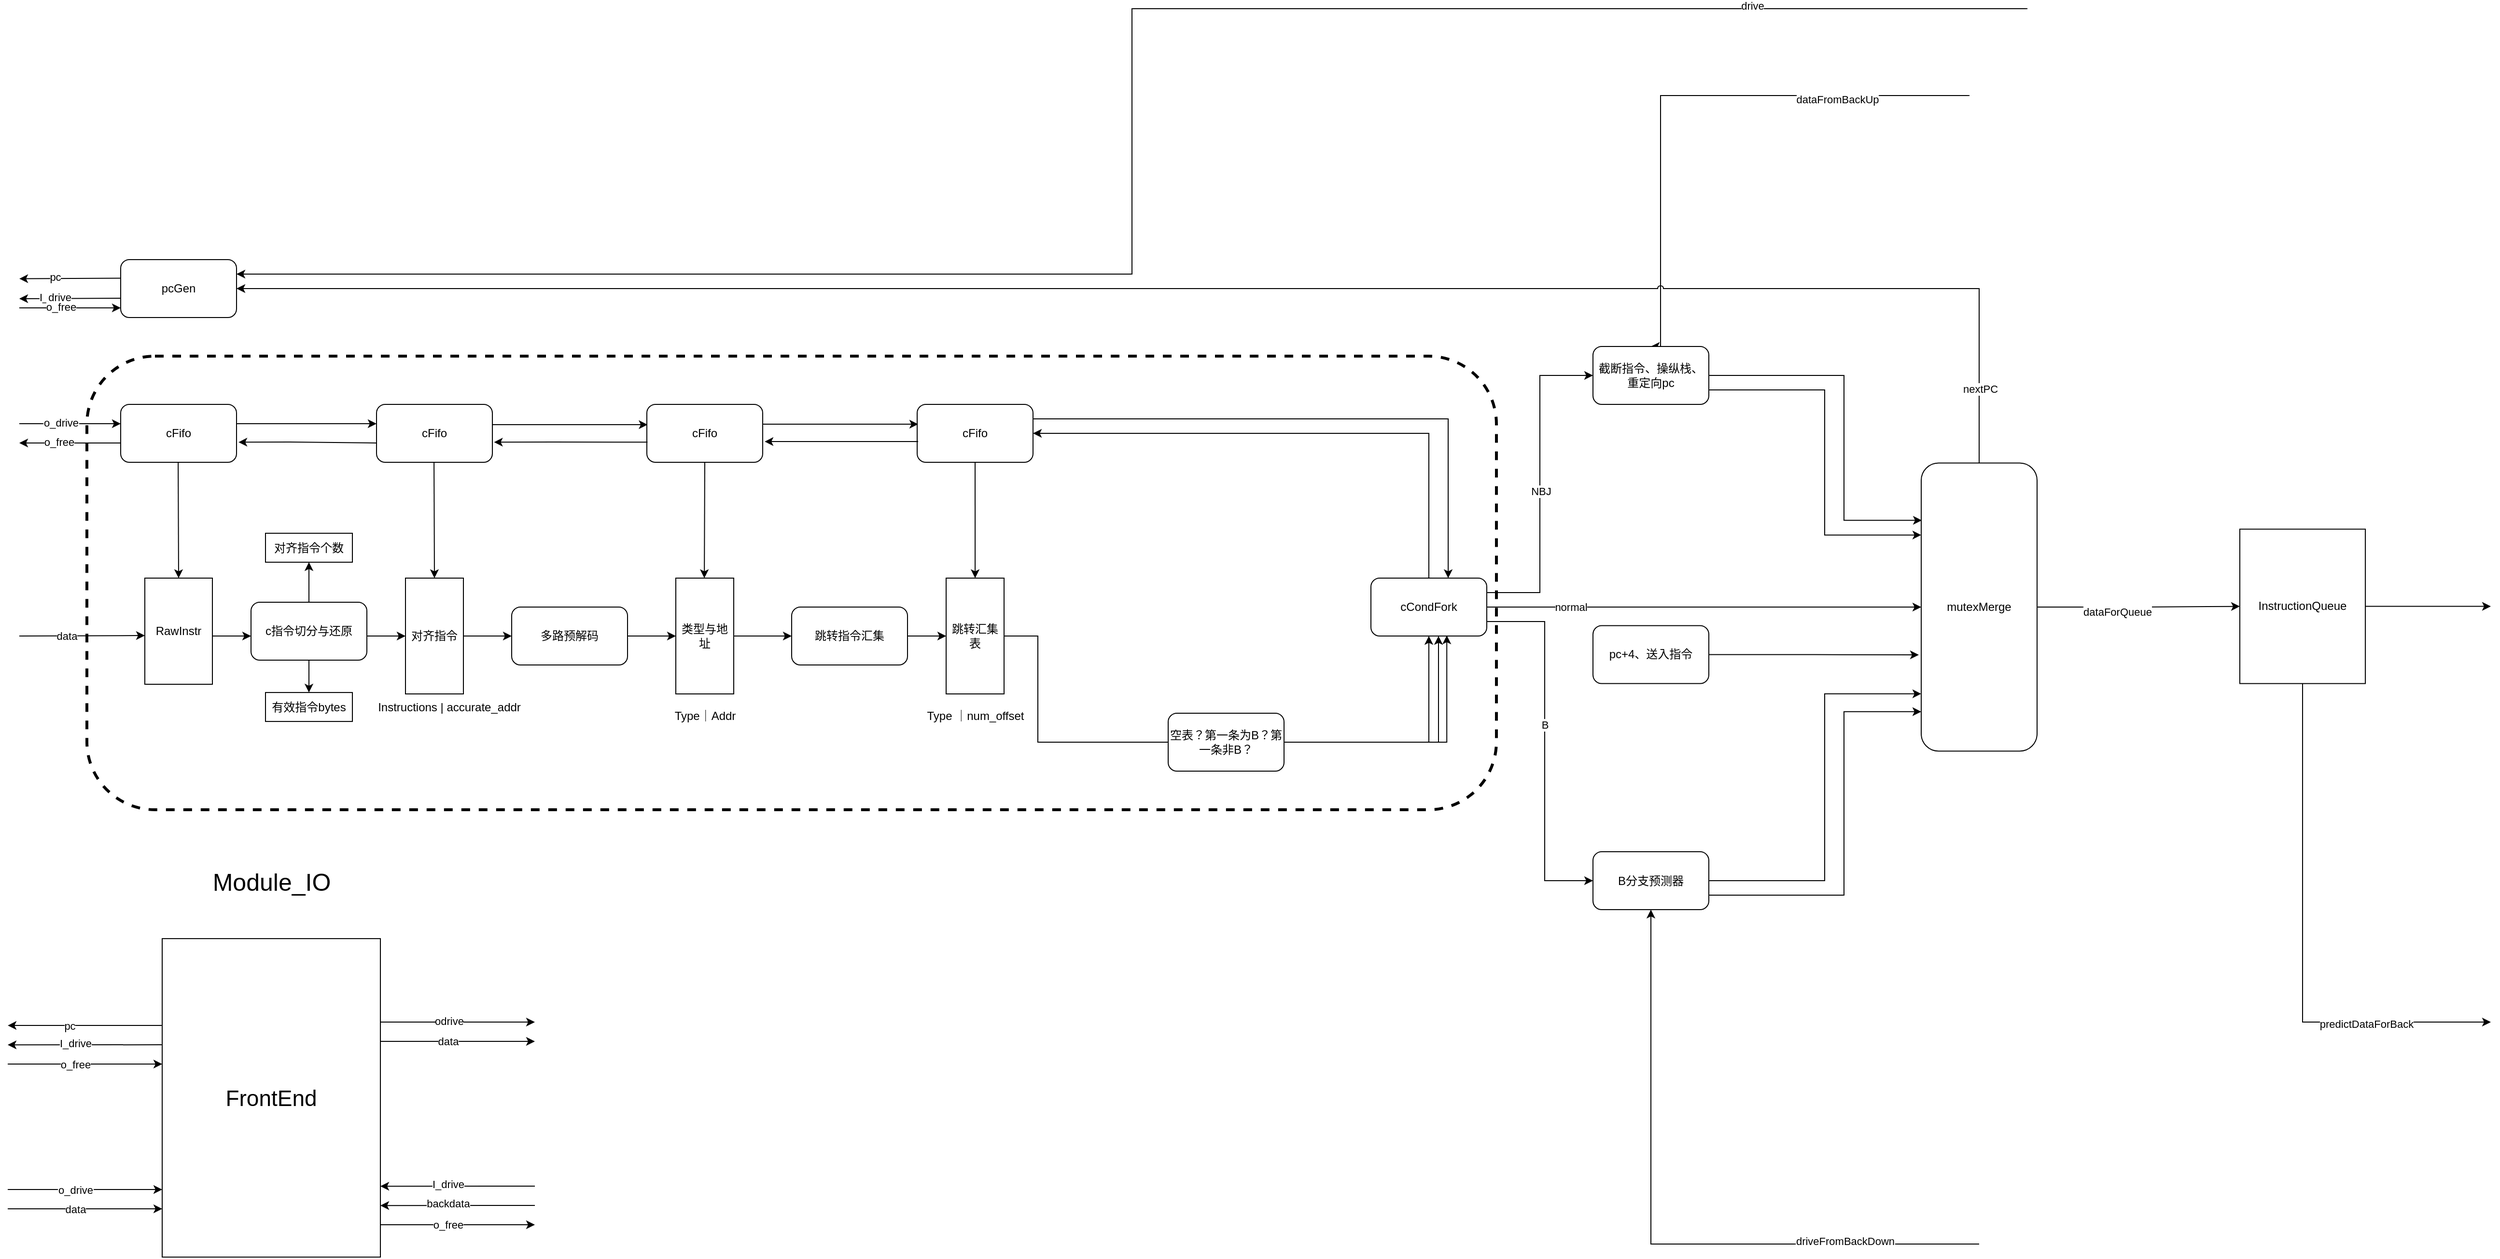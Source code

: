 <mxfile version="23.1.0" type="github" pages="3">
  <diagram name="overview" id="Wv7YBDToErYbK8juhfGM">
    <mxGraphModel dx="3434" dy="2818" grid="1" gridSize="10" guides="1" tooltips="1" connect="1" arrows="1" fold="1" page="1" pageScale="1" pageWidth="827" pageHeight="1169" math="0" shadow="0">
      <root>
        <mxCell id="0" />
        <mxCell id="1" parent="0" />
        <mxCell id="BGHrMdpyLBtgKsS1T8b1-1" value="" style="rounded=1;whiteSpace=wrap;html=1;dashed=1;strokeWidth=3;" parent="1" vertex="1">
          <mxGeometry x="-50" y="130" width="1460" height="470" as="geometry" />
        </mxCell>
        <mxCell id="pZk_Ic55ntujiV6dr-kx-1" value="RawInstr" style="rounded=0;whiteSpace=wrap;html=1;" parent="1" vertex="1">
          <mxGeometry x="10" y="360" width="70" height="110" as="geometry" />
        </mxCell>
        <mxCell id="pZk_Ic55ntujiV6dr-kx-2" value="" style="endArrow=classic;html=1;rounded=0;" parent="1" edge="1">
          <mxGeometry width="50" height="50" relative="1" as="geometry">
            <mxPoint x="80" y="420" as="sourcePoint" />
            <mxPoint x="120" y="420" as="targetPoint" />
          </mxGeometry>
        </mxCell>
        <mxCell id="OJWQaIYZ4R3-ZiE7sgtj-4" style="edgeStyle=orthogonalEdgeStyle;rounded=0;orthogonalLoop=1;jettySize=auto;html=1;exitX=0.5;exitY=1;exitDx=0;exitDy=0;entryX=0.5;entryY=0;entryDx=0;entryDy=0;" parent="1" source="pZk_Ic55ntujiV6dr-kx-3" target="OJWQaIYZ4R3-ZiE7sgtj-1" edge="1">
          <mxGeometry relative="1" as="geometry" />
        </mxCell>
        <mxCell id="pZk_Ic55ntujiV6dr-kx-3" value="c指令切分与还原" style="rounded=1;whiteSpace=wrap;html=1;" parent="1" vertex="1">
          <mxGeometry x="120" y="385" width="120" height="60" as="geometry" />
        </mxCell>
        <mxCell id="pZk_Ic55ntujiV6dr-kx-4" value="" style="endArrow=classic;html=1;rounded=0;" parent="1" target="pZk_Ic55ntujiV6dr-kx-5" edge="1">
          <mxGeometry width="50" height="50" relative="1" as="geometry">
            <mxPoint x="240" y="420" as="sourcePoint" />
            <mxPoint x="300" y="420" as="targetPoint" />
          </mxGeometry>
        </mxCell>
        <mxCell id="pZk_Ic55ntujiV6dr-kx-5" value="对齐指令" style="rounded=0;whiteSpace=wrap;html=1;" parent="1" vertex="1">
          <mxGeometry x="280" y="360" width="60" height="120" as="geometry" />
        </mxCell>
        <mxCell id="pZk_Ic55ntujiV6dr-kx-6" value="" style="endArrow=classic;html=1;rounded=0;" parent="1" source="pZk_Ic55ntujiV6dr-kx-9" edge="1">
          <mxGeometry width="50" height="50" relative="1" as="geometry">
            <mxPoint x="340" y="420" as="sourcePoint" />
            <mxPoint x="560" y="420" as="targetPoint" />
          </mxGeometry>
        </mxCell>
        <mxCell id="pZk_Ic55ntujiV6dr-kx-10" value="" style="endArrow=classic;html=1;rounded=0;" parent="1" target="pZk_Ic55ntujiV6dr-kx-9" edge="1">
          <mxGeometry width="50" height="50" relative="1" as="geometry">
            <mxPoint x="340" y="420" as="sourcePoint" />
            <mxPoint x="520" y="416.25" as="targetPoint" />
          </mxGeometry>
        </mxCell>
        <mxCell id="pZk_Ic55ntujiV6dr-kx-9" value="多路预解码" style="rounded=1;whiteSpace=wrap;html=1;" parent="1" vertex="1">
          <mxGeometry x="390" y="390" width="120" height="60" as="geometry" />
        </mxCell>
        <mxCell id="pZk_Ic55ntujiV6dr-kx-11" value="类型与地址" style="rounded=0;whiteSpace=wrap;html=1;" parent="1" vertex="1">
          <mxGeometry x="560" y="360" width="60" height="120" as="geometry" />
        </mxCell>
        <mxCell id="pZk_Ic55ntujiV6dr-kx-12" value="" style="endArrow=classic;html=1;rounded=0;" parent="1" target="pZk_Ic55ntujiV6dr-kx-13" edge="1">
          <mxGeometry width="50" height="50" relative="1" as="geometry">
            <mxPoint x="620" y="420" as="sourcePoint" />
            <mxPoint x="680" y="420" as="targetPoint" />
          </mxGeometry>
        </mxCell>
        <mxCell id="pZk_Ic55ntujiV6dr-kx-13" value="跳转指令汇集" style="rounded=1;whiteSpace=wrap;html=1;" parent="1" vertex="1">
          <mxGeometry x="680" y="390" width="120" height="60" as="geometry" />
        </mxCell>
        <mxCell id="pZk_Ic55ntujiV6dr-kx-14" value="" style="endArrow=classic;html=1;rounded=0;" parent="1" target="pZk_Ic55ntujiV6dr-kx-16" edge="1">
          <mxGeometry width="50" height="50" relative="1" as="geometry">
            <mxPoint x="800" y="420" as="sourcePoint" />
            <mxPoint x="840" y="420" as="targetPoint" />
          </mxGeometry>
        </mxCell>
        <mxCell id="pZk_Ic55ntujiV6dr-kx-16" value="跳转汇集表" style="rounded=0;whiteSpace=wrap;html=1;" parent="1" vertex="1">
          <mxGeometry x="840" y="360" width="60" height="120" as="geometry" />
        </mxCell>
        <mxCell id="pZk_Ic55ntujiV6dr-kx-17" value="Type｜Addr" style="text;html=1;align=center;verticalAlign=middle;resizable=0;points=[];autosize=1;strokeColor=none;fillColor=none;" parent="1" vertex="1">
          <mxGeometry x="545" y="488" width="90" height="30" as="geometry" />
        </mxCell>
        <mxCell id="pZk_Ic55ntujiV6dr-kx-18" value="Type ｜num_offset" style="text;html=1;align=center;verticalAlign=middle;resizable=0;points=[];autosize=1;strokeColor=none;fillColor=none;" parent="1" vertex="1">
          <mxGeometry x="810" y="488" width="120" height="30" as="geometry" />
        </mxCell>
        <mxCell id="pZk_Ic55ntujiV6dr-kx-22" value="" style="endArrow=classic;html=1;rounded=0;entryX=0.5;entryY=0;entryDx=0;entryDy=0;" parent="1" target="pZk_Ic55ntujiV6dr-kx-5" edge="1">
          <mxGeometry width="50" height="50" relative="1" as="geometry">
            <mxPoint x="309.55" y="240" as="sourcePoint" />
            <mxPoint x="310.05" y="350" as="targetPoint" />
          </mxGeometry>
        </mxCell>
        <mxCell id="pZk_Ic55ntujiV6dr-kx-23" value="" style="endArrow=classic;html=1;rounded=0;entryX=0.5;entryY=0;entryDx=0;entryDy=0;exitX=0.5;exitY=1;exitDx=0;exitDy=0;" parent="1" source="xpvoDvsPVF759H17DhkP-2" edge="1">
          <mxGeometry width="50" height="50" relative="1" as="geometry">
            <mxPoint x="589.55" y="260" as="sourcePoint" />
            <mxPoint x="589.55" y="360" as="targetPoint" />
          </mxGeometry>
        </mxCell>
        <mxCell id="pZk_Ic55ntujiV6dr-kx-24" value="" style="endArrow=classic;html=1;rounded=0;entryX=0.5;entryY=0;entryDx=0;entryDy=0;" parent="1" edge="1">
          <mxGeometry width="50" height="50" relative="1" as="geometry">
            <mxPoint x="870" y="240" as="sourcePoint" />
            <mxPoint x="870.05" y="360" as="targetPoint" />
          </mxGeometry>
        </mxCell>
        <mxCell id="psC_p_QzRlPYa5sbtBEA-1" style="edgeStyle=orthogonalEdgeStyle;rounded=0;orthogonalLoop=1;jettySize=auto;html=1;exitX=1;exitY=0.25;exitDx=0;exitDy=0;entryX=0;entryY=0.5;entryDx=0;entryDy=0;" edge="1" parent="1" source="pZk_Ic55ntujiV6dr-kx-25" target="X_wsTLsbQKxkMiW30ZRe-47">
          <mxGeometry relative="1" as="geometry" />
        </mxCell>
        <mxCell id="psC_p_QzRlPYa5sbtBEA-2" value="NBJ" style="edgeLabel;html=1;align=center;verticalAlign=middle;resizable=0;points=[];" vertex="1" connectable="0" parent="psC_p_QzRlPYa5sbtBEA-1">
          <mxGeometry x="-0.052" y="-1" relative="1" as="geometry">
            <mxPoint y="-1" as="offset" />
          </mxGeometry>
        </mxCell>
        <mxCell id="psC_p_QzRlPYa5sbtBEA-3" style="edgeStyle=orthogonalEdgeStyle;rounded=0;orthogonalLoop=1;jettySize=auto;html=1;entryX=0;entryY=0.5;entryDx=0;entryDy=0;exitX=1;exitY=0.75;exitDx=0;exitDy=0;" edge="1" parent="1" source="pZk_Ic55ntujiV6dr-kx-25" target="bJtMEObjr0aurn90hdpZ-1">
          <mxGeometry relative="1" as="geometry">
            <mxPoint x="1400" y="450" as="sourcePoint" />
            <Array as="points">
              <mxPoint x="1460" y="405" />
              <mxPoint x="1460" y="673" />
            </Array>
          </mxGeometry>
        </mxCell>
        <mxCell id="psC_p_QzRlPYa5sbtBEA-4" value="B" style="edgeLabel;html=1;align=center;verticalAlign=middle;resizable=0;points=[];" vertex="1" connectable="0" parent="psC_p_QzRlPYa5sbtBEA-3">
          <mxGeometry x="-0.117" relative="1" as="geometry">
            <mxPoint as="offset" />
          </mxGeometry>
        </mxCell>
        <mxCell id="DsWffJCMq259WoDwYu8P-6" style="edgeStyle=orthogonalEdgeStyle;rounded=0;orthogonalLoop=1;jettySize=auto;html=1;exitX=0.5;exitY=0;exitDx=0;exitDy=0;entryX=1;entryY=0.5;entryDx=0;entryDy=0;" edge="1" parent="1" source="pZk_Ic55ntujiV6dr-kx-25" target="xpvoDvsPVF759H17DhkP-9">
          <mxGeometry relative="1" as="geometry" />
        </mxCell>
        <mxCell id="pZk_Ic55ntujiV6dr-kx-25" value="cCondFork" style="rounded=1;whiteSpace=wrap;html=1;" parent="1" vertex="1">
          <mxGeometry x="1280" y="360" width="120" height="60" as="geometry" />
        </mxCell>
        <mxCell id="pZk_Ic55ntujiV6dr-kx-26" value="" style="endArrow=classic;html=1;rounded=0;edgeStyle=orthogonalEdgeStyle;entryX=0.5;entryY=1;entryDx=0;entryDy=0;exitX=1;exitY=0.5;exitDx=0;exitDy=0;" parent="1" source="pZk_Ic55ntujiV6dr-kx-16" target="pZk_Ic55ntujiV6dr-kx-25" edge="1">
          <mxGeometry width="50" height="50" relative="1" as="geometry">
            <mxPoint x="900" y="510" as="sourcePoint" />
            <mxPoint x="950" y="460" as="targetPoint" />
            <Array as="points">
              <mxPoint x="935" y="420" />
              <mxPoint x="935" y="530" />
              <mxPoint x="1340" y="530" />
            </Array>
          </mxGeometry>
        </mxCell>
        <mxCell id="xpvoDvsPVF759H17DhkP-1" value="cFifo" style="rounded=1;whiteSpace=wrap;html=1;" parent="1" vertex="1">
          <mxGeometry x="250" y="180" width="120" height="60" as="geometry" />
        </mxCell>
        <mxCell id="xpvoDvsPVF759H17DhkP-2" value="cFifo" style="rounded=1;whiteSpace=wrap;html=1;" parent="1" vertex="1">
          <mxGeometry x="530" y="180" width="120" height="60" as="geometry" />
        </mxCell>
        <mxCell id="xpvoDvsPVF759H17DhkP-3" value="cFifo" style="rounded=1;whiteSpace=wrap;html=1;" parent="1" vertex="1">
          <mxGeometry x="-15" y="180" width="120" height="60" as="geometry" />
        </mxCell>
        <mxCell id="xpvoDvsPVF759H17DhkP-4" value="" style="endArrow=classic;html=1;rounded=0;entryX=0.5;entryY=0;entryDx=0;entryDy=0;" parent="1" edge="1">
          <mxGeometry width="50" height="50" relative="1" as="geometry">
            <mxPoint x="44.55" y="240" as="sourcePoint" />
            <mxPoint x="45.0" y="360" as="targetPoint" />
          </mxGeometry>
        </mxCell>
        <mxCell id="xpvoDvsPVF759H17DhkP-5" value="" style="endArrow=classic;html=1;rounded=0;" parent="1" edge="1">
          <mxGeometry width="50" height="50" relative="1" as="geometry">
            <mxPoint x="105" y="200" as="sourcePoint" />
            <mxPoint x="250" y="200" as="targetPoint" />
          </mxGeometry>
        </mxCell>
        <mxCell id="xpvoDvsPVF759H17DhkP-6" value="" style="endArrow=classic;html=1;rounded=0;entryX=1.017;entryY=0.653;entryDx=0;entryDy=0;entryPerimeter=0;" parent="1" target="xpvoDvsPVF759H17DhkP-3" edge="1">
          <mxGeometry width="50" height="50" relative="1" as="geometry">
            <mxPoint x="250" y="220" as="sourcePoint" />
            <mxPoint x="300" y="170" as="targetPoint" />
            <Array as="points">
              <mxPoint x="160" y="219" />
            </Array>
          </mxGeometry>
        </mxCell>
        <mxCell id="xpvoDvsPVF759H17DhkP-7" value="" style="endArrow=classic;html=1;rounded=0;exitX=0.998;exitY=0.35;exitDx=0;exitDy=0;exitPerimeter=0;entryX=0.006;entryY=0.35;entryDx=0;entryDy=0;entryPerimeter=0;" parent="1" source="xpvoDvsPVF759H17DhkP-1" target="xpvoDvsPVF759H17DhkP-2" edge="1">
          <mxGeometry width="50" height="50" relative="1" as="geometry">
            <mxPoint x="377.5" y="200" as="sourcePoint" />
            <mxPoint x="522.5" y="200" as="targetPoint" />
          </mxGeometry>
        </mxCell>
        <mxCell id="xpvoDvsPVF759H17DhkP-8" value="" style="endArrow=classic;html=1;rounded=0;entryX=1.014;entryY=0.653;entryDx=0;entryDy=0;entryPerimeter=0;exitX=0.006;exitY=0.653;exitDx=0;exitDy=0;exitPerimeter=0;" parent="1" source="xpvoDvsPVF759H17DhkP-2" target="xpvoDvsPVF759H17DhkP-1" edge="1">
          <mxGeometry width="50" height="50" relative="1" as="geometry">
            <mxPoint x="522.5" y="220" as="sourcePoint" />
            <mxPoint x="379.5" y="219" as="targetPoint" />
            <Array as="points">
              <mxPoint x="432.5" y="219" />
            </Array>
          </mxGeometry>
        </mxCell>
        <mxCell id="xpvoDvsPVF759H17DhkP-9" value="cFifo" style="rounded=1;whiteSpace=wrap;html=1;" parent="1" vertex="1">
          <mxGeometry x="810" y="180" width="120" height="60" as="geometry" />
        </mxCell>
        <mxCell id="xpvoDvsPVF759H17DhkP-10" value="" style="endArrow=classic;html=1;rounded=0;exitX=0.998;exitY=0.35;exitDx=0;exitDy=0;exitPerimeter=0;entryX=0.006;entryY=0.35;entryDx=0;entryDy=0;entryPerimeter=0;" parent="1" edge="1">
          <mxGeometry width="50" height="50" relative="1" as="geometry">
            <mxPoint x="650" y="200.55" as="sourcePoint" />
            <mxPoint x="811" y="200.55" as="targetPoint" />
          </mxGeometry>
        </mxCell>
        <mxCell id="xpvoDvsPVF759H17DhkP-11" value="" style="endArrow=classic;html=1;rounded=0;entryX=1.014;entryY=0.653;entryDx=0;entryDy=0;entryPerimeter=0;exitX=0.006;exitY=0.653;exitDx=0;exitDy=0;exitPerimeter=0;" parent="1" edge="1">
          <mxGeometry width="50" height="50" relative="1" as="geometry">
            <mxPoint x="811" y="218.55" as="sourcePoint" />
            <mxPoint x="652" y="218.55" as="targetPoint" />
            <Array as="points">
              <mxPoint x="712.5" y="218.55" />
            </Array>
          </mxGeometry>
        </mxCell>
        <mxCell id="xpvoDvsPVF759H17DhkP-12" value="空表？第一条为B？第一条非B？" style="rounded=1;whiteSpace=wrap;html=1;" parent="1" vertex="1">
          <mxGeometry x="1070" y="500" width="120" height="60" as="geometry" />
        </mxCell>
        <mxCell id="xpvoDvsPVF759H17DhkP-24" value="" style="endArrow=classic;html=1;rounded=0;edgeStyle=orthogonalEdgeStyle;" parent="1" target="pZk_Ic55ntujiV6dr-kx-25" edge="1">
          <mxGeometry width="50" height="50" relative="1" as="geometry">
            <mxPoint x="1340" y="530" as="sourcePoint" />
            <mxPoint x="1350" y="460" as="targetPoint" />
            <Array as="points">
              <mxPoint x="1350" y="530" />
            </Array>
          </mxGeometry>
        </mxCell>
        <mxCell id="xpvoDvsPVF759H17DhkP-25" value="" style="endArrow=classic;html=1;rounded=0;edgeStyle=orthogonalEdgeStyle;entryX=0.655;entryY=0.99;entryDx=0;entryDy=0;entryPerimeter=0;" parent="1" target="pZk_Ic55ntujiV6dr-kx-25" edge="1">
          <mxGeometry width="50" height="50" relative="1" as="geometry">
            <mxPoint x="1350" y="530" as="sourcePoint" />
            <mxPoint x="1400" y="480" as="targetPoint" />
            <Array as="points">
              <mxPoint x="1359" y="530" />
            </Array>
          </mxGeometry>
        </mxCell>
        <mxCell id="xpvoDvsPVF759H17DhkP-56" value="" style="endArrow=classic;html=1;rounded=0;edgeStyle=elbowEdgeStyle;entryX=1;entryY=0.25;entryDx=0;entryDy=0;" parent="1" edge="1" target="dXFlLC0BL0wMWkCd1fqr-37">
          <mxGeometry width="50" height="50" relative="1" as="geometry">
            <mxPoint x="1960" y="-230" as="sourcePoint" />
            <mxPoint x="100" y="50" as="targetPoint" />
          </mxGeometry>
        </mxCell>
        <mxCell id="x5wTNmBajMKhBSyn9Og_-7" value="drive" style="edgeLabel;html=1;align=center;verticalAlign=middle;resizable=0;points=[];" parent="xpvoDvsPVF759H17DhkP-56" vertex="1" connectable="0">
          <mxGeometry x="-0.732" y="-3" relative="1" as="geometry">
            <mxPoint as="offset" />
          </mxGeometry>
        </mxCell>
        <mxCell id="dXFlLC0BL0wMWkCd1fqr-13" value="&lt;font style=&quot;font-size: 23px;&quot;&gt;FrontEnd&lt;/font&gt;" style="rounded=0;whiteSpace=wrap;html=1;" parent="1" vertex="1">
          <mxGeometry x="28" y="733.54" width="226" height="330" as="geometry" />
        </mxCell>
        <mxCell id="dXFlLC0BL0wMWkCd1fqr-15" value="" style="endArrow=classic;html=1;rounded=0;" parent="1" edge="1">
          <mxGeometry width="50" height="50" relative="1" as="geometry">
            <mxPoint x="28" y="823.54" as="sourcePoint" />
            <mxPoint x="-132" y="823.54" as="targetPoint" />
          </mxGeometry>
        </mxCell>
        <mxCell id="dXFlLC0BL0wMWkCd1fqr-20" value="pc" style="edgeLabel;html=1;align=center;verticalAlign=middle;resizable=0;points=[];" parent="dXFlLC0BL0wMWkCd1fqr-15" vertex="1" connectable="0">
          <mxGeometry x="0.208" relative="1" as="geometry">
            <mxPoint as="offset" />
          </mxGeometry>
        </mxCell>
        <mxCell id="dXFlLC0BL0wMWkCd1fqr-19" value="" style="endArrow=classic;html=1;rounded=0;" parent="1" edge="1">
          <mxGeometry width="50" height="50" relative="1" as="geometry">
            <mxPoint x="-132" y="1013.54" as="sourcePoint" />
            <mxPoint x="28" y="1013.54" as="targetPoint" />
          </mxGeometry>
        </mxCell>
        <mxCell id="dXFlLC0BL0wMWkCd1fqr-23" value="data" style="edgeLabel;html=1;align=center;verticalAlign=middle;resizable=0;points=[];" parent="dXFlLC0BL0wMWkCd1fqr-19" vertex="1" connectable="0">
          <mxGeometry x="-0.125" relative="1" as="geometry">
            <mxPoint as="offset" />
          </mxGeometry>
        </mxCell>
        <mxCell id="dXFlLC0BL0wMWkCd1fqr-24" value="" style="endArrow=classic;html=1;rounded=0;" parent="1" edge="1">
          <mxGeometry width="50" height="50" relative="1" as="geometry">
            <mxPoint x="254" y="820" as="sourcePoint" />
            <mxPoint x="414" y="820" as="targetPoint" />
          </mxGeometry>
        </mxCell>
        <mxCell id="dXFlLC0BL0wMWkCd1fqr-25" value="odrive" style="edgeLabel;html=1;align=center;verticalAlign=middle;resizable=0;points=[];" parent="dXFlLC0BL0wMWkCd1fqr-24" vertex="1" connectable="0">
          <mxGeometry x="-0.113" y="1" relative="1" as="geometry">
            <mxPoint as="offset" />
          </mxGeometry>
        </mxCell>
        <mxCell id="dXFlLC0BL0wMWkCd1fqr-26" value="" style="endArrow=classic;html=1;rounded=0;" parent="1" edge="1">
          <mxGeometry width="50" height="50" relative="1" as="geometry">
            <mxPoint x="254" y="840" as="sourcePoint" />
            <mxPoint x="414" y="840" as="targetPoint" />
          </mxGeometry>
        </mxCell>
        <mxCell id="dXFlLC0BL0wMWkCd1fqr-27" value="data" style="edgeLabel;html=1;align=center;verticalAlign=middle;resizable=0;points=[];" parent="dXFlLC0BL0wMWkCd1fqr-26" vertex="1" connectable="0">
          <mxGeometry x="-0.125" relative="1" as="geometry">
            <mxPoint as="offset" />
          </mxGeometry>
        </mxCell>
        <mxCell id="dXFlLC0BL0wMWkCd1fqr-33" value="&lt;font style=&quot;font-size: 25px;&quot;&gt;Module_IO&lt;/font&gt;" style="text;html=1;align=center;verticalAlign=middle;resizable=0;points=[];autosize=1;strokeColor=none;fillColor=none;" parent="1" vertex="1">
          <mxGeometry x="66" y="653.54" width="150" height="40" as="geometry" />
        </mxCell>
        <mxCell id="dXFlLC0BL0wMWkCd1fqr-37" value="pcGen" style="rounded=1;whiteSpace=wrap;html=1;" parent="1" vertex="1">
          <mxGeometry x="-15" y="30" width="120" height="60" as="geometry" />
        </mxCell>
        <mxCell id="dXFlLC0BL0wMWkCd1fqr-38" value="" style="endArrow=classic;html=1;rounded=0;" parent="1" edge="1">
          <mxGeometry width="50" height="50" relative="1" as="geometry">
            <mxPoint x="-15" y="49.29" as="sourcePoint" />
            <mxPoint x="-120" y="49.79" as="targetPoint" />
          </mxGeometry>
        </mxCell>
        <mxCell id="dXFlLC0BL0wMWkCd1fqr-39" value="pc" style="edgeLabel;html=1;align=center;verticalAlign=middle;resizable=0;points=[];" parent="dXFlLC0BL0wMWkCd1fqr-38" vertex="1" connectable="0">
          <mxGeometry x="0.3" y="-2" relative="1" as="geometry">
            <mxPoint as="offset" />
          </mxGeometry>
        </mxCell>
        <mxCell id="dXFlLC0BL0wMWkCd1fqr-40" value="" style="endArrow=classic;html=1;rounded=0;" parent="1" edge="1">
          <mxGeometry width="50" height="50" relative="1" as="geometry">
            <mxPoint x="-120" y="200" as="sourcePoint" />
            <mxPoint x="-15" y="200" as="targetPoint" />
          </mxGeometry>
        </mxCell>
        <mxCell id="dXFlLC0BL0wMWkCd1fqr-46" value="o_drive" style="edgeLabel;html=1;align=center;verticalAlign=middle;resizable=0;points=[];" parent="dXFlLC0BL0wMWkCd1fqr-40" vertex="1" connectable="0">
          <mxGeometry x="-0.181" y="1" relative="1" as="geometry">
            <mxPoint as="offset" />
          </mxGeometry>
        </mxCell>
        <mxCell id="dXFlLC0BL0wMWkCd1fqr-41" value="" style="endArrow=classic;html=1;rounded=0;" parent="1" edge="1">
          <mxGeometry width="50" height="50" relative="1" as="geometry">
            <mxPoint x="-15" y="220" as="sourcePoint" />
            <mxPoint x="-120" y="220" as="targetPoint" />
          </mxGeometry>
        </mxCell>
        <mxCell id="dXFlLC0BL0wMWkCd1fqr-47" value="o_free" style="edgeLabel;html=1;align=center;verticalAlign=middle;resizable=0;points=[];" parent="dXFlLC0BL0wMWkCd1fqr-41" vertex="1" connectable="0">
          <mxGeometry x="0.219" y="-1" relative="1" as="geometry">
            <mxPoint as="offset" />
          </mxGeometry>
        </mxCell>
        <mxCell id="dXFlLC0BL0wMWkCd1fqr-42" value="" style="endArrow=classic;html=1;rounded=0;" parent="1" edge="1">
          <mxGeometry width="50" height="50" relative="1" as="geometry">
            <mxPoint x="-120" y="420" as="sourcePoint" />
            <mxPoint x="10" y="419.5" as="targetPoint" />
          </mxGeometry>
        </mxCell>
        <mxCell id="dXFlLC0BL0wMWkCd1fqr-48" value="data" style="edgeLabel;html=1;align=center;verticalAlign=middle;resizable=0;points=[];" parent="dXFlLC0BL0wMWkCd1fqr-42" vertex="1" connectable="0">
          <mxGeometry x="-0.246" relative="1" as="geometry">
            <mxPoint as="offset" />
          </mxGeometry>
        </mxCell>
        <mxCell id="-PCPPVoJTsgjooBXtaX3-1" value="" style="endArrow=classic;html=1;rounded=0;exitX=-0.022;exitY=0.727;exitDx=0;exitDy=0;exitPerimeter=0;" parent="1" edge="1">
          <mxGeometry width="50" height="50" relative="1" as="geometry">
            <mxPoint x="27.998" y="843.54" as="sourcePoint" />
            <mxPoint x="-132" y="843.63" as="targetPoint" />
          </mxGeometry>
        </mxCell>
        <mxCell id="-PCPPVoJTsgjooBXtaX3-2" value="I_drive" style="edgeLabel;html=1;align=center;verticalAlign=middle;resizable=0;points=[];" parent="-PCPPVoJTsgjooBXtaX3-1" vertex="1" connectable="0">
          <mxGeometry x="0.15" y="-2" relative="1" as="geometry">
            <mxPoint x="2" as="offset" />
          </mxGeometry>
        </mxCell>
        <mxCell id="-PCPPVoJTsgjooBXtaX3-3" value="" style="endArrow=classic;html=1;rounded=0;" parent="1" edge="1">
          <mxGeometry width="50" height="50" relative="1" as="geometry">
            <mxPoint x="-132" y="993.54" as="sourcePoint" />
            <mxPoint x="28" y="993.54" as="targetPoint" />
          </mxGeometry>
        </mxCell>
        <mxCell id="-PCPPVoJTsgjooBXtaX3-4" value="o_drive" style="edgeLabel;html=1;align=center;verticalAlign=middle;resizable=0;points=[];" parent="-PCPPVoJTsgjooBXtaX3-3" vertex="1" connectable="0">
          <mxGeometry x="-0.125" relative="1" as="geometry">
            <mxPoint as="offset" />
          </mxGeometry>
        </mxCell>
        <mxCell id="-PCPPVoJTsgjooBXtaX3-5" value="" style="endArrow=classic;html=1;rounded=0;" parent="1" edge="1">
          <mxGeometry width="50" height="50" relative="1" as="geometry">
            <mxPoint x="-15" y="70" as="sourcePoint" />
            <mxPoint x="-120" y="70.5" as="targetPoint" />
          </mxGeometry>
        </mxCell>
        <mxCell id="-PCPPVoJTsgjooBXtaX3-6" value="I_drive" style="edgeLabel;html=1;align=center;verticalAlign=middle;resizable=0;points=[];" parent="-PCPPVoJTsgjooBXtaX3-5" vertex="1" connectable="0">
          <mxGeometry x="0.3" y="-2" relative="1" as="geometry">
            <mxPoint as="offset" />
          </mxGeometry>
        </mxCell>
        <mxCell id="-PCPPVoJTsgjooBXtaX3-9" value="" style="endArrow=classic;html=1;rounded=0;" parent="1" edge="1">
          <mxGeometry width="50" height="50" relative="1" as="geometry">
            <mxPoint x="-120" y="80" as="sourcePoint" />
            <mxPoint x="-15" y="80" as="targetPoint" />
          </mxGeometry>
        </mxCell>
        <mxCell id="-PCPPVoJTsgjooBXtaX3-10" value="o_free" style="edgeLabel;html=1;align=center;verticalAlign=middle;resizable=0;points=[];" parent="-PCPPVoJTsgjooBXtaX3-9" vertex="1" connectable="0">
          <mxGeometry x="-0.181" y="1" relative="1" as="geometry">
            <mxPoint as="offset" />
          </mxGeometry>
        </mxCell>
        <mxCell id="-PCPPVoJTsgjooBXtaX3-12" value="" style="endArrow=classic;html=1;rounded=0;" parent="1" edge="1">
          <mxGeometry width="50" height="50" relative="1" as="geometry">
            <mxPoint x="-132" y="863.54" as="sourcePoint" />
            <mxPoint x="28" y="863.54" as="targetPoint" />
          </mxGeometry>
        </mxCell>
        <mxCell id="-PCPPVoJTsgjooBXtaX3-13" value="o_free" style="edgeLabel;html=1;align=center;verticalAlign=middle;resizable=0;points=[];" parent="-PCPPVoJTsgjooBXtaX3-12" vertex="1" connectable="0">
          <mxGeometry x="-0.125" relative="1" as="geometry">
            <mxPoint as="offset" />
          </mxGeometry>
        </mxCell>
        <mxCell id="X_wsTLsbQKxkMiW30ZRe-45" style="edgeStyle=elbowEdgeStyle;rounded=0;orthogonalLoop=1;jettySize=auto;html=1;exitX=1;exitY=0.5;exitDx=0;exitDy=0;entryX=0;entryY=0.5;entryDx=0;entryDy=0;" parent="1" target="DsWffJCMq259WoDwYu8P-1" edge="1">
          <mxGeometry relative="1" as="geometry">
            <mxPoint x="1630" y="390.46" as="targetPoint" />
            <mxPoint x="1400" y="390.0" as="sourcePoint" />
            <Array as="points" />
          </mxGeometry>
        </mxCell>
        <mxCell id="X_wsTLsbQKxkMiW30ZRe-69" value="normal" style="edgeLabel;html=1;align=center;verticalAlign=middle;resizable=0;points=[];" parent="X_wsTLsbQKxkMiW30ZRe-45" vertex="1" connectable="0">
          <mxGeometry x="-0.852" y="-1" relative="1" as="geometry">
            <mxPoint x="53" y="-1" as="offset" />
          </mxGeometry>
        </mxCell>
        <mxCell id="9_corxM4_VuxolFF8gPK-1" style="edgeStyle=orthogonalEdgeStyle;rounded=0;orthogonalLoop=1;jettySize=auto;html=1;entryX=0.5;entryY=0;entryDx=0;entryDy=0;jumpStyle=arc;" edge="1" parent="1" target="X_wsTLsbQKxkMiW30ZRe-47">
          <mxGeometry relative="1" as="geometry">
            <mxPoint x="1900" y="-140" as="sourcePoint" />
            <Array as="points">
              <mxPoint x="1580" y="-140" />
            </Array>
          </mxGeometry>
        </mxCell>
        <mxCell id="9_corxM4_VuxolFF8gPK-2" value="dataFromBackUp" style="edgeLabel;html=1;align=center;verticalAlign=middle;resizable=0;points=[];" vertex="1" connectable="0" parent="9_corxM4_VuxolFF8gPK-1">
          <mxGeometry x="-0.535" y="4" relative="1" as="geometry">
            <mxPoint as="offset" />
          </mxGeometry>
        </mxCell>
        <mxCell id="DsWffJCMq259WoDwYu8P-11" style="edgeStyle=orthogonalEdgeStyle;rounded=0;orthogonalLoop=1;jettySize=auto;html=1;exitX=1;exitY=0.75;exitDx=0;exitDy=0;entryX=0;entryY=0.25;entryDx=0;entryDy=0;" edge="1" parent="1" source="X_wsTLsbQKxkMiW30ZRe-47" target="DsWffJCMq259WoDwYu8P-1">
          <mxGeometry relative="1" as="geometry">
            <Array as="points">
              <mxPoint x="1750" y="165" />
              <mxPoint x="1750" y="315" />
            </Array>
          </mxGeometry>
        </mxCell>
        <mxCell id="X_wsTLsbQKxkMiW30ZRe-47" value="截断指令、操纵栈、重定向pc" style="rounded=1;whiteSpace=wrap;html=1;" parent="1" vertex="1">
          <mxGeometry x="1510" y="120.0" width="120" height="60" as="geometry" />
        </mxCell>
        <mxCell id="X_wsTLsbQKxkMiW30ZRe-48" value="pc+4、送入指令" style="rounded=1;whiteSpace=wrap;html=1;" parent="1" vertex="1">
          <mxGeometry x="1510" y="409.27" width="120" height="60" as="geometry" />
        </mxCell>
        <mxCell id="Xegf2IEUaVsZiKBqU_q2-32" value="" style="endArrow=classic;html=1;rounded=0;" parent="1" edge="1">
          <mxGeometry width="50" height="50" relative="1" as="geometry">
            <mxPoint x="254" y="1030" as="sourcePoint" />
            <mxPoint x="414" y="1030" as="targetPoint" />
          </mxGeometry>
        </mxCell>
        <mxCell id="Xegf2IEUaVsZiKBqU_q2-33" value="o_free" style="edgeLabel;html=1;align=center;verticalAlign=middle;resizable=0;points=[];" parent="Xegf2IEUaVsZiKBqU_q2-32" vertex="1" connectable="0">
          <mxGeometry x="-0.125" relative="1" as="geometry">
            <mxPoint as="offset" />
          </mxGeometry>
        </mxCell>
        <mxCell id="Xegf2IEUaVsZiKBqU_q2-34" value="" style="endArrow=classic;html=1;rounded=0;exitX=-0.022;exitY=0.727;exitDx=0;exitDy=0;exitPerimeter=0;" parent="1" edge="1">
          <mxGeometry width="50" height="50" relative="1" as="geometry">
            <mxPoint x="413.998" y="990.0" as="sourcePoint" />
            <mxPoint x="254" y="990.09" as="targetPoint" />
          </mxGeometry>
        </mxCell>
        <mxCell id="Xegf2IEUaVsZiKBqU_q2-35" value="I_drive" style="edgeLabel;html=1;align=center;verticalAlign=middle;resizable=0;points=[];" parent="Xegf2IEUaVsZiKBqU_q2-34" vertex="1" connectable="0">
          <mxGeometry x="0.15" y="-2" relative="1" as="geometry">
            <mxPoint x="2" as="offset" />
          </mxGeometry>
        </mxCell>
        <mxCell id="Xegf2IEUaVsZiKBqU_q2-36" value="" style="endArrow=classic;html=1;rounded=0;exitX=-0.022;exitY=0.727;exitDx=0;exitDy=0;exitPerimeter=0;" parent="1" edge="1">
          <mxGeometry width="50" height="50" relative="1" as="geometry">
            <mxPoint x="413.998" y="1010.0" as="sourcePoint" />
            <mxPoint x="254" y="1010.09" as="targetPoint" />
          </mxGeometry>
        </mxCell>
        <mxCell id="Xegf2IEUaVsZiKBqU_q2-37" value="backdata" style="edgeLabel;html=1;align=center;verticalAlign=middle;resizable=0;points=[];" parent="Xegf2IEUaVsZiKBqU_q2-36" vertex="1" connectable="0">
          <mxGeometry x="0.15" y="-2" relative="1" as="geometry">
            <mxPoint x="2" as="offset" />
          </mxGeometry>
        </mxCell>
        <mxCell id="OJWQaIYZ4R3-ZiE7sgtj-1" value="有效指令bytes" style="rounded=0;whiteSpace=wrap;html=1;" parent="1" vertex="1">
          <mxGeometry x="135" y="478.54" width="90" height="30" as="geometry" />
        </mxCell>
        <mxCell id="OJWQaIYZ4R3-ZiE7sgtj-2" value="对齐指令个数" style="rounded=0;whiteSpace=wrap;html=1;" parent="1" vertex="1">
          <mxGeometry x="135" y="313.54" width="90" height="30" as="geometry" />
        </mxCell>
        <mxCell id="OJWQaIYZ4R3-ZiE7sgtj-3" value="" style="endArrow=classic;html=1;rounded=0;entryX=0.5;entryY=1;entryDx=0;entryDy=0;" parent="1" target="OJWQaIYZ4R3-ZiE7sgtj-2" edge="1">
          <mxGeometry width="50" height="50" relative="1" as="geometry">
            <mxPoint x="180" y="385" as="sourcePoint" />
            <mxPoint x="230" y="335" as="targetPoint" />
          </mxGeometry>
        </mxCell>
        <mxCell id="x5wTNmBajMKhBSyn9Og_-8" value="Instructions | accurate_addr" style="text;html=1;align=center;verticalAlign=middle;resizable=0;points=[];autosize=1;strokeColor=none;fillColor=none;" parent="1" vertex="1">
          <mxGeometry x="240" y="478.54" width="170" height="30" as="geometry" />
        </mxCell>
        <mxCell id="bJtMEObjr0aurn90hdpZ-2" style="edgeStyle=orthogonalEdgeStyle;rounded=0;orthogonalLoop=1;jettySize=auto;html=1;entryX=0.5;entryY=1;entryDx=0;entryDy=0;" parent="1" target="bJtMEObjr0aurn90hdpZ-1" edge="1">
          <mxGeometry relative="1" as="geometry">
            <mxPoint x="1910" y="1050" as="sourcePoint" />
            <Array as="points">
              <mxPoint x="1570" y="1050" />
            </Array>
          </mxGeometry>
        </mxCell>
        <mxCell id="DssFhKaZ7pH0HBGZFHqT-1" value="driveFromBackDown" style="edgeLabel;html=1;align=center;verticalAlign=middle;resizable=0;points=[];" parent="bJtMEObjr0aurn90hdpZ-2" vertex="1" connectable="0">
          <mxGeometry x="-0.59" y="-3" relative="1" as="geometry">
            <mxPoint x="1" as="offset" />
          </mxGeometry>
        </mxCell>
        <mxCell id="bJtMEObjr0aurn90hdpZ-1" value="B分支预测器" style="rounded=1;whiteSpace=wrap;html=1;" parent="1" vertex="1">
          <mxGeometry x="1510" y="643.54" width="120" height="60" as="geometry" />
        </mxCell>
        <mxCell id="DsWffJCMq259WoDwYu8P-14" style="edgeStyle=orthogonalEdgeStyle;rounded=0;orthogonalLoop=1;jettySize=auto;html=1;exitX=0.5;exitY=0;exitDx=0;exitDy=0;entryX=1;entryY=0.5;entryDx=0;entryDy=0;jumpStyle=arc;" edge="1" parent="1" source="DsWffJCMq259WoDwYu8P-1" target="dXFlLC0BL0wMWkCd1fqr-37">
          <mxGeometry relative="1" as="geometry" />
        </mxCell>
        <mxCell id="rKXomF__NAa9b-Fph2oo-2" value="nextPC" style="edgeLabel;html=1;align=center;verticalAlign=middle;resizable=0;points=[];" vertex="1" connectable="0" parent="DsWffJCMq259WoDwYu8P-14">
          <mxGeometry x="-0.924" y="-1" relative="1" as="geometry">
            <mxPoint y="-1" as="offset" />
          </mxGeometry>
        </mxCell>
        <mxCell id="DsWffJCMq259WoDwYu8P-16" style="edgeStyle=orthogonalEdgeStyle;rounded=0;orthogonalLoop=1;jettySize=auto;html=1;exitX=1;exitY=0.5;exitDx=0;exitDy=0;entryX=0;entryY=0.5;entryDx=0;entryDy=0;" edge="1" parent="1" source="DsWffJCMq259WoDwYu8P-1" target="DsWffJCMq259WoDwYu8P-15">
          <mxGeometry relative="1" as="geometry" />
        </mxCell>
        <mxCell id="rKXomF__NAa9b-Fph2oo-3" value="dataForQueue" style="edgeLabel;html=1;align=center;verticalAlign=middle;resizable=0;points=[];" vertex="1" connectable="0" parent="DsWffJCMq259WoDwYu8P-16">
          <mxGeometry x="-0.21" y="-5" relative="1" as="geometry">
            <mxPoint as="offset" />
          </mxGeometry>
        </mxCell>
        <mxCell id="DsWffJCMq259WoDwYu8P-1" value="mutexMerge" style="rounded=1;whiteSpace=wrap;html=1;" vertex="1" parent="1">
          <mxGeometry x="1850" y="240.73" width="120" height="298.54" as="geometry" />
        </mxCell>
        <mxCell id="DsWffJCMq259WoDwYu8P-2" style="edgeStyle=orthogonalEdgeStyle;rounded=0;orthogonalLoop=1;jettySize=auto;html=1;exitX=1;exitY=0.5;exitDx=0;exitDy=0;entryX=0.005;entryY=0.199;entryDx=0;entryDy=0;entryPerimeter=0;" edge="1" parent="1" source="X_wsTLsbQKxkMiW30ZRe-47" target="DsWffJCMq259WoDwYu8P-1">
          <mxGeometry relative="1" as="geometry">
            <Array as="points">
              <mxPoint x="1770" y="150" />
              <mxPoint x="1770" y="300" />
            </Array>
          </mxGeometry>
        </mxCell>
        <mxCell id="DsWffJCMq259WoDwYu8P-5" style="edgeStyle=orthogonalEdgeStyle;rounded=0;orthogonalLoop=1;jettySize=auto;html=1;exitX=1;exitY=0.25;exitDx=0;exitDy=0;entryX=0.667;entryY=0;entryDx=0;entryDy=0;entryPerimeter=0;" edge="1" parent="1" source="xpvoDvsPVF759H17DhkP-9" target="pZk_Ic55ntujiV6dr-kx-25">
          <mxGeometry relative="1" as="geometry" />
        </mxCell>
        <mxCell id="DsWffJCMq259WoDwYu8P-10" style="edgeStyle=orthogonalEdgeStyle;rounded=0;orthogonalLoop=1;jettySize=auto;html=1;exitX=1;exitY=0.5;exitDx=0;exitDy=0;entryX=0;entryY=0.801;entryDx=0;entryDy=0;entryPerimeter=0;" edge="1" parent="1" source="bJtMEObjr0aurn90hdpZ-1" target="DsWffJCMq259WoDwYu8P-1">
          <mxGeometry relative="1" as="geometry">
            <Array as="points">
              <mxPoint x="1750" y="674" />
              <mxPoint x="1750" y="480" />
            </Array>
          </mxGeometry>
        </mxCell>
        <mxCell id="DsWffJCMq259WoDwYu8P-12" style="edgeStyle=orthogonalEdgeStyle;rounded=0;orthogonalLoop=1;jettySize=auto;html=1;exitX=1;exitY=0.5;exitDx=0;exitDy=0;entryX=-0.021;entryY=0.666;entryDx=0;entryDy=0;entryPerimeter=0;" edge="1" parent="1" source="X_wsTLsbQKxkMiW30ZRe-48" target="DsWffJCMq259WoDwYu8P-1">
          <mxGeometry relative="1" as="geometry" />
        </mxCell>
        <mxCell id="DsWffJCMq259WoDwYu8P-13" style="edgeStyle=orthogonalEdgeStyle;rounded=0;orthogonalLoop=1;jettySize=auto;html=1;exitX=1;exitY=0.75;exitDx=0;exitDy=0;entryX=0;entryY=0.863;entryDx=0;entryDy=0;entryPerimeter=0;" edge="1" parent="1" source="bJtMEObjr0aurn90hdpZ-1" target="DsWffJCMq259WoDwYu8P-1">
          <mxGeometry relative="1" as="geometry">
            <Array as="points">
              <mxPoint x="1770" y="688" />
              <mxPoint x="1770" y="498" />
            </Array>
          </mxGeometry>
        </mxCell>
        <mxCell id="rKXomF__NAa9b-Fph2oo-1" style="edgeStyle=orthogonalEdgeStyle;rounded=0;orthogonalLoop=1;jettySize=auto;html=1;exitX=1;exitY=0.5;exitDx=0;exitDy=0;" edge="1" parent="1" source="DsWffJCMq259WoDwYu8P-15">
          <mxGeometry relative="1" as="geometry">
            <mxPoint x="2440" y="389.273" as="targetPoint" />
          </mxGeometry>
        </mxCell>
        <mxCell id="rKXomF__NAa9b-Fph2oo-4" style="edgeStyle=orthogonalEdgeStyle;rounded=0;orthogonalLoop=1;jettySize=auto;html=1;exitX=0.5;exitY=1;exitDx=0;exitDy=0;" edge="1" parent="1" source="DsWffJCMq259WoDwYu8P-15">
          <mxGeometry relative="1" as="geometry">
            <mxPoint x="2440" y="820" as="targetPoint" />
            <Array as="points">
              <mxPoint x="2245" y="820" />
            </Array>
          </mxGeometry>
        </mxCell>
        <mxCell id="rKXomF__NAa9b-Fph2oo-5" value="predictDataForBack" style="edgeLabel;html=1;align=center;verticalAlign=middle;resizable=0;points=[];" vertex="1" connectable="0" parent="rKXomF__NAa9b-Fph2oo-4">
          <mxGeometry x="0.522" y="-2" relative="1" as="geometry">
            <mxPoint x="1" as="offset" />
          </mxGeometry>
        </mxCell>
        <mxCell id="DsWffJCMq259WoDwYu8P-15" value="InstructionQueue" style="rounded=0;whiteSpace=wrap;html=1;" vertex="1" parent="1">
          <mxGeometry x="2180" y="309.27" width="130" height="160" as="geometry" />
        </mxCell>
      </root>
    </mxGraphModel>
  </diagram>
  <diagram id="_y2NxVUs829oZryvr2mk" name="BProcess">
    <mxGraphModel dx="1195" dy="756" grid="1" gridSize="8" guides="1" tooltips="1" connect="1" arrows="1" fold="1" page="1" pageScale="1" pageWidth="827" pageHeight="1169" math="0" shadow="0">
      <root>
        <mxCell id="0" />
        <mxCell id="1" parent="0" />
        <mxCell id="FDOxPu1YZNuajK4cJNta-30" style="edgeStyle=orthogonalEdgeStyle;rounded=0;orthogonalLoop=1;jettySize=auto;html=1;exitX=0;exitY=0.25;exitDx=0;exitDy=0;entryX=1;entryY=0.25;entryDx=0;entryDy=0;" parent="1" source="FDOxPu1YZNuajK4cJNta-32" target="FDOxPu1YZNuajK4cJNta-44" edge="1">
          <mxGeometry relative="1" as="geometry" />
        </mxCell>
        <mxCell id="FDOxPu1YZNuajK4cJNta-31" value="drive" style="edgeLabel;html=1;align=center;verticalAlign=middle;resizable=0;points=[];" parent="FDOxPu1YZNuajK4cJNta-30" vertex="1" connectable="0">
          <mxGeometry x="-0.04" y="-2" relative="1" as="geometry">
            <mxPoint as="offset" />
          </mxGeometry>
        </mxCell>
        <mxCell id="bC8fzsiW3fZkmVMlw4TS-1" style="edgeStyle=orthogonalEdgeStyle;rounded=0;orthogonalLoop=1;jettySize=auto;html=1;entryX=1;entryY=0.25;entryDx=0;entryDy=0;" parent="1" target="FDOxPu1YZNuajK4cJNta-32" edge="1">
          <mxGeometry relative="1" as="geometry">
            <mxPoint x="1550" y="210" as="sourcePoint" />
            <Array as="points">
              <mxPoint x="1585" y="210" />
              <mxPoint x="1585" y="484" />
            </Array>
          </mxGeometry>
        </mxCell>
        <mxCell id="vdfUF5WmdNpljRewp7Qn-5" value="drive_from_front" style="edgeLabel;html=1;align=center;verticalAlign=middle;resizable=0;points=[];" parent="bC8fzsiW3fZkmVMlw4TS-1" vertex="1" connectable="0">
          <mxGeometry x="0.161" y="-2" relative="1" as="geometry">
            <mxPoint x="-39" as="offset" />
          </mxGeometry>
        </mxCell>
        <mxCell id="vdfUF5WmdNpljRewp7Qn-3" style="edgeStyle=orthogonalEdgeStyle;rounded=0;orthogonalLoop=1;jettySize=auto;html=1;exitX=1;exitY=0.5;exitDx=0;exitDy=0;entryX=1;entryY=0.5;entryDx=0;entryDy=0;" parent="1" edge="1">
          <mxGeometry relative="1" as="geometry">
            <mxPoint x="1565" y="490.96" as="targetPoint" />
            <mxPoint x="1600" y="200" as="sourcePoint" />
            <Array as="points">
              <mxPoint x="1600" y="491" />
            </Array>
          </mxGeometry>
        </mxCell>
        <mxCell id="vdfUF5WmdNpljRewp7Qn-4" value="0" style="edgeLabel;html=1;align=center;verticalAlign=middle;resizable=0;points=[];" parent="vdfUF5WmdNpljRewp7Qn-3" vertex="1" connectable="0">
          <mxGeometry x="-0.233" y="3" relative="1" as="geometry">
            <mxPoint as="offset" />
          </mxGeometry>
        </mxCell>
        <mxCell id="FDOxPu1YZNuajK4cJNta-32" value="cArbMerge" style="rounded=1;whiteSpace=wrap;html=1;" parent="1" vertex="1">
          <mxGeometry x="1445" y="468.96" width="120" height="60" as="geometry" />
        </mxCell>
        <mxCell id="FDOxPu1YZNuajK4cJNta-35" value="" style="endArrow=classic;html=1;rounded=0;edgeStyle=orthogonalEdgeStyle;entryX=0.998;entryY=0.655;entryDx=0;entryDy=0;entryPerimeter=0;" parent="1" target="FDOxPu1YZNuajK4cJNta-32" edge="1">
          <mxGeometry width="50" height="50" relative="1" as="geometry">
            <mxPoint x="1725" y="668.96" as="sourcePoint" />
            <mxPoint x="1585" y="518.96" as="targetPoint" />
          </mxGeometry>
        </mxCell>
        <mxCell id="FDOxPu1YZNuajK4cJNta-36" value="drive_from_back" style="edgeLabel;html=1;align=center;verticalAlign=middle;resizable=0;points=[];rotation=90;" parent="FDOxPu1YZNuajK4cJNta-35" vertex="1" connectable="0">
          <mxGeometry x="-0.008" y="-3" relative="1" as="geometry">
            <mxPoint as="offset" />
          </mxGeometry>
        </mxCell>
        <mxCell id="FDOxPu1YZNuajK4cJNta-37" value="" style="endArrow=classic;html=1;rounded=0;edgeStyle=orthogonalEdgeStyle;entryX=1;entryY=0.75;entryDx=0;entryDy=0;" parent="1" target="FDOxPu1YZNuajK4cJNta-32" edge="1">
          <mxGeometry width="50" height="50" relative="1" as="geometry">
            <mxPoint x="1735" y="678.96" as="sourcePoint" />
            <mxPoint x="1575" y="517.96" as="targetPoint" />
            <Array as="points">
              <mxPoint x="1635" y="679.96" />
              <mxPoint x="1635" y="513.96" />
            </Array>
          </mxGeometry>
        </mxCell>
        <mxCell id="FDOxPu1YZNuajK4cJNta-38" value="backdata" style="edgeLabel;html=1;align=center;verticalAlign=middle;resizable=0;points=[];" parent="FDOxPu1YZNuajK4cJNta-37" vertex="1" connectable="0">
          <mxGeometry x="-0.577" y="2" relative="1" as="geometry">
            <mxPoint as="offset" />
          </mxGeometry>
        </mxCell>
        <mxCell id="FDOxPu1YZNuajK4cJNta-39" style="edgeStyle=orthogonalEdgeStyle;rounded=0;orthogonalLoop=1;jettySize=auto;html=1;exitX=1;exitY=0.75;exitDx=0;exitDy=0;entryX=0;entryY=0.75;entryDx=0;entryDy=0;" parent="1" source="FDOxPu1YZNuajK4cJNta-44" target="FDOxPu1YZNuajK4cJNta-32" edge="1">
          <mxGeometry relative="1" as="geometry" />
        </mxCell>
        <mxCell id="FDOxPu1YZNuajK4cJNta-40" value="free" style="edgeLabel;html=1;align=center;verticalAlign=middle;resizable=0;points=[];" parent="FDOxPu1YZNuajK4cJNta-39" vertex="1" connectable="0">
          <mxGeometry x="-0.03" y="1" relative="1" as="geometry">
            <mxPoint as="offset" />
          </mxGeometry>
        </mxCell>
        <mxCell id="FDOxPu1YZNuajK4cJNta-41" style="edgeStyle=orthogonalEdgeStyle;rounded=0;orthogonalLoop=1;jettySize=auto;html=1;exitX=0;exitY=0.25;exitDx=0;exitDy=0;entryX=1;entryY=0.5;entryDx=0;entryDy=0;" parent="1" source="FDOxPu1YZNuajK4cJNta-44" target="FDOxPu1YZNuajK4cJNta-53" edge="1">
          <mxGeometry relative="1" as="geometry">
            <mxPoint x="1125" y="418.96" as="targetPoint" />
            <Array as="points">
              <mxPoint x="1220" y="484" />
              <mxPoint x="1220" y="300" />
            </Array>
          </mxGeometry>
        </mxCell>
        <mxCell id="FDOxPu1YZNuajK4cJNta-42" value="delay" style="edgeLabel;html=1;align=center;verticalAlign=middle;resizable=0;points=[];" parent="FDOxPu1YZNuajK4cJNta-41" vertex="1" connectable="0">
          <mxGeometry x="0.431" y="2" relative="1" as="geometry">
            <mxPoint x="30" y="-2" as="offset" />
          </mxGeometry>
        </mxCell>
        <mxCell id="FDOxPu1YZNuajK4cJNta-43" style="edgeStyle=orthogonalEdgeStyle;rounded=0;orthogonalLoop=1;jettySize=auto;html=1;exitX=-0.01;exitY=0.887;exitDx=0;exitDy=0;exitPerimeter=0;entryX=1;entryY=0.5;entryDx=0;entryDy=0;" parent="1" source="FDOxPu1YZNuajK4cJNta-44" target="bC8fzsiW3fZkmVMlw4TS-38" edge="1">
          <mxGeometry relative="1" as="geometry">
            <mxPoint x="936" y="522" as="targetPoint" />
            <Array as="points">
              <mxPoint x="1234" y="520" />
            </Array>
          </mxGeometry>
        </mxCell>
        <mxCell id="FDOxPu1YZNuajK4cJNta-44" value="cCondFork" style="rounded=1;whiteSpace=wrap;html=1;" parent="1" vertex="1">
          <mxGeometry x="1235" y="468.96" width="120" height="60" as="geometry" />
        </mxCell>
        <mxCell id="FDOxPu1YZNuajK4cJNta-45" style="edgeStyle=orthogonalEdgeStyle;rounded=0;orthogonalLoop=1;jettySize=auto;html=1;exitX=0.5;exitY=1;exitDx=0;exitDy=0;entryX=0.5;entryY=1;entryDx=0;entryDy=0;" parent="1" source="FDOxPu1YZNuajK4cJNta-32" target="FDOxPu1YZNuajK4cJNta-48" edge="1">
          <mxGeometry relative="1" as="geometry">
            <Array as="points">
              <mxPoint x="1505" y="640" />
              <mxPoint x="1295" y="640" />
            </Array>
            <mxPoint x="1325" y="588.96" as="targetPoint" />
          </mxGeometry>
        </mxCell>
        <mxCell id="FDOxPu1YZNuajK4cJNta-46" value="data" style="edgeLabel;html=1;align=center;verticalAlign=middle;resizable=0;points=[];" parent="FDOxPu1YZNuajK4cJNta-45" vertex="1" connectable="0">
          <mxGeometry x="0.023" y="3" relative="1" as="geometry">
            <mxPoint as="offset" />
          </mxGeometry>
        </mxCell>
        <mxCell id="FDOxPu1YZNuajK4cJNta-48" value="choose" style="rounded=1;whiteSpace=wrap;html=1;" parent="1" vertex="1">
          <mxGeometry x="1260" y="590" width="70" height="30" as="geometry" />
        </mxCell>
        <mxCell id="bC8fzsiW3fZkmVMlw4TS-16" style="edgeStyle=orthogonalEdgeStyle;rounded=0;orthogonalLoop=1;jettySize=auto;html=1;exitX=0.5;exitY=1;exitDx=0;exitDy=0;entryX=0.5;entryY=1;entryDx=0;entryDy=0;" parent="1" source="FDOxPu1YZNuajK4cJNta-52" target="bC8fzsiW3fZkmVMlw4TS-11" edge="1">
          <mxGeometry relative="1" as="geometry" />
        </mxCell>
        <mxCell id="bC8fzsiW3fZkmVMlw4TS-18" value="addr" style="edgeLabel;html=1;align=center;verticalAlign=middle;resizable=0;points=[];" parent="bC8fzsiW3fZkmVMlw4TS-16" vertex="1" connectable="0">
          <mxGeometry x="0.13" y="-3" relative="1" as="geometry">
            <mxPoint as="offset" />
          </mxGeometry>
        </mxCell>
        <mxCell id="FDOxPu1YZNuajK4cJNta-52" value="计算连B指令数量、计算其权重表项地址" style="rounded=0;whiteSpace=wrap;html=1;" parent="1" vertex="1">
          <mxGeometry x="1110" y="385" width="100" height="40" as="geometry" />
        </mxCell>
        <mxCell id="bC8fzsiW3fZkmVMlw4TS-12" style="edgeStyle=orthogonalEdgeStyle;rounded=0;orthogonalLoop=1;jettySize=auto;html=1;exitX=0.5;exitY=1;exitDx=0;exitDy=0;entryX=0.5;entryY=0;entryDx=0;entryDy=0;" parent="1" source="FDOxPu1YZNuajK4cJNta-53" target="bC8fzsiW3fZkmVMlw4TS-8" edge="1">
          <mxGeometry relative="1" as="geometry">
            <Array as="points" />
          </mxGeometry>
        </mxCell>
        <mxCell id="bC8fzsiW3fZkmVMlw4TS-22" style="edgeStyle=orthogonalEdgeStyle;rounded=0;orthogonalLoop=1;jettySize=auto;html=1;exitX=0;exitY=0.5;exitDx=0;exitDy=0;" parent="1" source="FDOxPu1YZNuajK4cJNta-53" edge="1">
          <mxGeometry relative="1" as="geometry">
            <mxPoint x="670" y="90" as="targetPoint" />
          </mxGeometry>
        </mxCell>
        <mxCell id="bC8fzsiW3fZkmVMlw4TS-23" value="delay" style="edgeLabel;html=1;align=center;verticalAlign=middle;resizable=0;points=[];" parent="bC8fzsiW3fZkmVMlw4TS-22" vertex="1" connectable="0">
          <mxGeometry x="0.287" y="1" relative="1" as="geometry">
            <mxPoint x="111" y="38" as="offset" />
          </mxGeometry>
        </mxCell>
        <mxCell id="bC8fzsiW3fZkmVMlw4TS-43" value="drive" style="edgeLabel;html=1;align=center;verticalAlign=middle;resizable=0;points=[];" parent="bC8fzsiW3fZkmVMlw4TS-22" vertex="1" connectable="0">
          <mxGeometry x="0.525" y="-1" relative="1" as="geometry">
            <mxPoint y="1" as="offset" />
          </mxGeometry>
        </mxCell>
        <mxCell id="FDOxPu1YZNuajK4cJNta-53" value="cFifo_first" style="rounded=1;whiteSpace=wrap;html=1;" parent="1" vertex="1">
          <mxGeometry x="945" y="280" width="70" height="40" as="geometry" />
        </mxCell>
        <mxCell id="bC8fzsiW3fZkmVMlw4TS-2" style="edgeStyle=orthogonalEdgeStyle;rounded=0;orthogonalLoop=1;jettySize=auto;html=1;exitX=0.25;exitY=0;exitDx=0;exitDy=0;entryX=0.358;entryY=1.001;entryDx=0;entryDy=0;entryPerimeter=0;" parent="1" source="FDOxPu1YZNuajK4cJNta-48" target="FDOxPu1YZNuajK4cJNta-44" edge="1">
          <mxGeometry relative="1" as="geometry" />
        </mxCell>
        <mxCell id="bC8fzsiW3fZkmVMlw4TS-3" style="edgeStyle=orthogonalEdgeStyle;rounded=0;orthogonalLoop=1;jettySize=auto;html=1;exitX=0.75;exitY=0;exitDx=0;exitDy=0;entryX=0.65;entryY=1.017;entryDx=0;entryDy=0;entryPerimeter=0;" parent="1" source="FDOxPu1YZNuajK4cJNta-48" target="FDOxPu1YZNuajK4cJNta-44" edge="1">
          <mxGeometry relative="1" as="geometry" />
        </mxCell>
        <mxCell id="bC8fzsiW3fZkmVMlw4TS-20" style="edgeStyle=orthogonalEdgeStyle;rounded=0;orthogonalLoop=1;jettySize=auto;html=1;exitX=0.02;exitY=0.6;exitDx=0;exitDy=0;entryX=1;entryY=0.25;entryDx=0;entryDy=0;exitPerimeter=0;" parent="1" source="bC8fzsiW3fZkmVMlw4TS-8" target="bC8fzsiW3fZkmVMlw4TS-19" edge="1">
          <mxGeometry relative="1" as="geometry">
            <mxPoint x="850" y="403" as="targetPoint" />
          </mxGeometry>
        </mxCell>
        <mxCell id="bC8fzsiW3fZkmVMlw4TS-21" value="weights" style="edgeLabel;html=1;align=center;verticalAlign=middle;resizable=0;points=[];" parent="bC8fzsiW3fZkmVMlw4TS-20" vertex="1" connectable="0">
          <mxGeometry x="0.04" y="4" relative="1" as="geometry">
            <mxPoint y="-11" as="offset" />
          </mxGeometry>
        </mxCell>
        <mxCell id="bC8fzsiW3fZkmVMlw4TS-8" value="" style="rounded=0;whiteSpace=wrap;html=1;" parent="1" vertex="1">
          <mxGeometry x="955" y="350" width="50" height="70" as="geometry" />
        </mxCell>
        <mxCell id="bC8fzsiW3fZkmVMlw4TS-9" value="" style="rounded=0;whiteSpace=wrap;html=1;" parent="1" vertex="1">
          <mxGeometry x="965" y="360" width="50" height="70" as="geometry" />
        </mxCell>
        <mxCell id="bC8fzsiW3fZkmVMlw4TS-10" value="" style="rounded=0;whiteSpace=wrap;html=1;" parent="1" vertex="1">
          <mxGeometry x="975" y="370" width="50" height="70" as="geometry" />
        </mxCell>
        <mxCell id="bC8fzsiW3fZkmVMlw4TS-11" value="权重RAM" style="rounded=0;whiteSpace=wrap;html=1;" parent="1" vertex="1">
          <mxGeometry x="985" y="380" width="50" height="70" as="geometry" />
        </mxCell>
        <mxCell id="bC8fzsiW3fZkmVMlw4TS-24" style="edgeStyle=orthogonalEdgeStyle;rounded=0;orthogonalLoop=1;jettySize=auto;html=1;exitX=0;exitY=0.5;exitDx=0;exitDy=0;" parent="1" source="bC8fzsiW3fZkmVMlw4TS-19" edge="1">
          <mxGeometry relative="1" as="geometry">
            <mxPoint x="590" y="90" as="targetPoint" />
          </mxGeometry>
        </mxCell>
        <mxCell id="bC8fzsiW3fZkmVMlw4TS-25" value="nextPC" style="edgeLabel;html=1;align=center;verticalAlign=middle;resizable=0;points=[];" parent="bC8fzsiW3fZkmVMlw4TS-24" vertex="1" connectable="0">
          <mxGeometry x="0.726" y="2" relative="1" as="geometry">
            <mxPoint as="offset" />
          </mxGeometry>
        </mxCell>
        <mxCell id="bC8fzsiW3fZkmVMlw4TS-26" style="edgeStyle=orthogonalEdgeStyle;rounded=0;orthogonalLoop=1;jettySize=auto;html=1;exitX=0;exitY=0.25;exitDx=0;exitDy=0;" parent="1" source="bC8fzsiW3fZkmVMlw4TS-19" edge="1">
          <mxGeometry relative="1" as="geometry">
            <mxPoint x="630" y="90" as="targetPoint" />
          </mxGeometry>
        </mxCell>
        <mxCell id="bC8fzsiW3fZkmVMlw4TS-27" value="cut position" style="edgeLabel;html=1;align=center;verticalAlign=middle;resizable=0;points=[];" parent="bC8fzsiW3fZkmVMlw4TS-26" vertex="1" connectable="0">
          <mxGeometry x="0.606" y="-1" relative="1" as="geometry">
            <mxPoint as="offset" />
          </mxGeometry>
        </mxCell>
        <mxCell id="bC8fzsiW3fZkmVMlw4TS-30" style="edgeStyle=orthogonalEdgeStyle;rounded=0;orthogonalLoop=1;jettySize=auto;html=1;exitX=0.167;exitY=0.978;exitDx=0;exitDy=0;entryX=0.5;entryY=0;entryDx=0;entryDy=0;exitPerimeter=0;" parent="1" source="bC8fzsiW3fZkmVMlw4TS-19" target="bC8fzsiW3fZkmVMlw4TS-28" edge="1">
          <mxGeometry relative="1" as="geometry">
            <Array as="points">
              <mxPoint x="750" y="490" />
              <mxPoint x="683" y="490" />
            </Array>
          </mxGeometry>
        </mxCell>
        <mxCell id="bC8fzsiW3fZkmVMlw4TS-31" value="newghr" style="edgeLabel;html=1;align=center;verticalAlign=middle;resizable=0;points=[];" parent="bC8fzsiW3fZkmVMlw4TS-30" vertex="1" connectable="0">
          <mxGeometry x="-0.326" y="1" relative="1" as="geometry">
            <mxPoint x="-41" y="8" as="offset" />
          </mxGeometry>
        </mxCell>
        <mxCell id="bC8fzsiW3fZkmVMlw4TS-19" value="预测与错误检查逻辑" style="rounded=0;whiteSpace=wrap;html=1;" parent="1" vertex="1">
          <mxGeometry x="730" y="380" width="120" height="45" as="geometry" />
        </mxCell>
        <mxCell id="ANlZtvpmc6wT8QSKf5-v-10" value="passB" style="edgeStyle=orthogonalEdgeStyle;rounded=0;orthogonalLoop=1;jettySize=auto;html=1;exitX=0.25;exitY=1;exitDx=0;exitDy=0;entryX=0.75;entryY=0;entryDx=0;entryDy=0;" parent="1" source="bC8fzsiW3fZkmVMlw4TS-19" target="bC8fzsiW3fZkmVMlw4TS-28" edge="1">
          <mxGeometry x="0.395" relative="1" as="geometry">
            <Array as="points">
              <mxPoint x="760" y="504" />
              <mxPoint x="719" y="504" />
            </Array>
            <mxPoint as="offset" />
          </mxGeometry>
        </mxCell>
        <mxCell id="ANlZtvpmc6wT8QSKf5-v-14" style="edgeStyle=orthogonalEdgeStyle;rounded=0;orthogonalLoop=1;jettySize=auto;html=1;exitX=0.5;exitY=1;exitDx=0;exitDy=0;entryX=0.25;entryY=1;entryDx=0;entryDy=0;" parent="1" source="bC8fzsiW3fZkmVMlw4TS-28" target="bC8fzsiW3fZkmVMlw4TS-11" edge="1">
          <mxGeometry relative="1" as="geometry" />
        </mxCell>
        <mxCell id="ANlZtvpmc6wT8QSKf5-v-15" value="newghr" style="edgeLabel;html=1;align=center;verticalAlign=middle;resizable=0;points=[];" parent="ANlZtvpmc6wT8QSKf5-v-14" vertex="1" connectable="0">
          <mxGeometry x="0.543" y="2" relative="1" as="geometry">
            <mxPoint x="1" as="offset" />
          </mxGeometry>
        </mxCell>
        <mxCell id="bC8fzsiW3fZkmVMlw4TS-28" value="GHR" style="rounded=0;whiteSpace=wrap;html=1;" parent="1" vertex="1">
          <mxGeometry x="610" y="520" width="145" height="35" as="geometry" />
        </mxCell>
        <mxCell id="bC8fzsiW3fZkmVMlw4TS-29" value="ghr" style="edgeStyle=orthogonalEdgeStyle;rounded=0;orthogonalLoop=1;jettySize=auto;html=1;exitX=0.25;exitY=0;exitDx=0;exitDy=0;entryX=0.083;entryY=0.956;entryDx=0;entryDy=0;entryPerimeter=0;" parent="1" source="bC8fzsiW3fZkmVMlw4TS-28" target="bC8fzsiW3fZkmVMlw4TS-19" edge="1">
          <mxGeometry relative="1" as="geometry" />
        </mxCell>
        <mxCell id="bC8fzsiW3fZkmVMlw4TS-44" style="edgeStyle=orthogonalEdgeStyle;rounded=0;orthogonalLoop=1;jettySize=auto;html=1;entryX=1;entryY=0.5;entryDx=0;entryDy=0;" parent="1" target="bC8fzsiW3fZkmVMlw4TS-32" edge="1">
          <mxGeometry relative="1" as="geometry">
            <mxPoint x="1296" y="639" as="sourcePoint" />
            <Array as="points">
              <mxPoint x="1024" y="639" />
              <mxPoint x="1024" y="639" />
            </Array>
          </mxGeometry>
        </mxCell>
        <mxCell id="RpFfkeen-W9s0t-IFvyz-7" style="edgeStyle=elbowEdgeStyle;rounded=0;orthogonalLoop=1;jettySize=auto;html=1;elbow=vertical;entryX=0.5;entryY=1;entryDx=0;entryDy=0;" parent="1" target="bC8fzsiW3fZkmVMlw4TS-32" edge="1">
          <mxGeometry relative="1" as="geometry">
            <mxPoint x="870" y="752" as="targetPoint" />
            <mxPoint x="544" y="440" as="sourcePoint" />
            <Array as="points">
              <mxPoint x="760" y="776" />
            </Array>
          </mxGeometry>
        </mxCell>
        <mxCell id="RpFfkeen-W9s0t-IFvyz-14" value="fire" style="edgeLabel;html=1;align=center;verticalAlign=middle;resizable=0;points=[];" parent="RpFfkeen-W9s0t-IFvyz-7" vertex="1" connectable="0">
          <mxGeometry x="0.836" y="-2" relative="1" as="geometry">
            <mxPoint x="1" y="1" as="offset" />
          </mxGeometry>
        </mxCell>
        <mxCell id="bC8fzsiW3fZkmVMlw4TS-32" value="counter | correctPC" style="rounded=0;whiteSpace=wrap;html=1;" parent="1" vertex="1">
          <mxGeometry x="820" y="620" width="115" height="37.5" as="geometry" />
        </mxCell>
        <mxCell id="bC8fzsiW3fZkmVMlw4TS-35" value="cFifo_second" style="rounded=1;whiteSpace=wrap;html=1;" parent="1" vertex="1">
          <mxGeometry x="640" y="270" width="70" height="40" as="geometry" />
        </mxCell>
        <mxCell id="bC8fzsiW3fZkmVMlw4TS-36" style="edgeStyle=orthogonalEdgeStyle;rounded=0;orthogonalLoop=1;jettySize=auto;html=1;exitX=0.25;exitY=1;exitDx=0;exitDy=0;" parent="1" source="bC8fzsiW3fZkmVMlw4TS-35" edge="1">
          <mxGeometry relative="1" as="geometry">
            <mxPoint x="670" y="522" as="targetPoint" />
            <Array as="points">
              <mxPoint x="670" y="310" />
              <mxPoint x="670" y="522" />
            </Array>
          </mxGeometry>
        </mxCell>
        <mxCell id="bC8fzsiW3fZkmVMlw4TS-37" value="fire" style="edgeLabel;html=1;align=center;verticalAlign=middle;resizable=0;points=[];" parent="bC8fzsiW3fZkmVMlw4TS-36" vertex="1" connectable="0">
          <mxGeometry x="0.272" y="-2" relative="1" as="geometry">
            <mxPoint x="4" y="-15" as="offset" />
          </mxGeometry>
        </mxCell>
        <mxCell id="bC8fzsiW3fZkmVMlw4TS-39" style="edgeStyle=orthogonalEdgeStyle;rounded=0;orthogonalLoop=1;jettySize=auto;html=1;exitX=0.5;exitY=1;exitDx=0;exitDy=0;entryX=0.5;entryY=0;entryDx=0;entryDy=0;" parent="1" source="bC8fzsiW3fZkmVMlw4TS-38" target="bC8fzsiW3fZkmVMlw4TS-32" edge="1">
          <mxGeometry relative="1" as="geometry">
            <mxPoint x="864" y="616" as="targetPoint" />
            <Array as="points" />
          </mxGeometry>
        </mxCell>
        <mxCell id="bC8fzsiW3fZkmVMlw4TS-40" value="fire" style="edgeLabel;html=1;align=center;verticalAlign=middle;resizable=0;points=[];" parent="bC8fzsiW3fZkmVMlw4TS-39" vertex="1" connectable="0">
          <mxGeometry x="-0.04" y="-3" relative="1" as="geometry">
            <mxPoint x="5" y="-20" as="offset" />
          </mxGeometry>
        </mxCell>
        <mxCell id="bC8fzsiW3fZkmVMlw4TS-38" value="cLastFifo" style="rounded=1;whiteSpace=wrap;html=1;" parent="1" vertex="1">
          <mxGeometry x="829.25" y="500" width="96.5" height="40" as="geometry" />
        </mxCell>
        <mxCell id="bC8fzsiW3fZkmVMlw4TS-41" style="edgeStyle=orthogonalEdgeStyle;rounded=0;orthogonalLoop=1;jettySize=auto;html=1;exitX=0;exitY=0.5;exitDx=0;exitDy=0;entryX=0.583;entryY=1;entryDx=0;entryDy=0;entryPerimeter=0;" parent="1" source="bC8fzsiW3fZkmVMlw4TS-32" target="bC8fzsiW3fZkmVMlw4TS-19" edge="1">
          <mxGeometry relative="1" as="geometry">
            <Array as="points">
              <mxPoint x="800" y="639" />
            </Array>
          </mxGeometry>
        </mxCell>
        <mxCell id="RpFfkeen-W9s0t-IFvyz-13" value="" style="endArrow=none;html=1;rounded=0;" parent="1" edge="1">
          <mxGeometry width="50" height="50" relative="1" as="geometry">
            <mxPoint x="544" y="440" as="sourcePoint" />
            <mxPoint x="672" y="440" as="targetPoint" />
          </mxGeometry>
        </mxCell>
        <mxCell id="ANlZtvpmc6wT8QSKf5-v-1" value="PendingB" style="rounded=0;whiteSpace=wrap;html=1;" parent="1" vertex="1">
          <mxGeometry x="610" y="585" width="145" height="35" as="geometry" />
        </mxCell>
        <mxCell id="ANlZtvpmc6wT8QSKf5-v-2" style="edgeStyle=orthogonalEdgeStyle;rounded=0;orthogonalLoop=1;jettySize=auto;html=1;exitX=1;exitY=0.5;exitDx=0;exitDy=0;entryX=0.45;entryY=0.978;entryDx=0;entryDy=0;entryPerimeter=0;" parent="1" source="ANlZtvpmc6wT8QSKf5-v-1" target="bC8fzsiW3fZkmVMlw4TS-19" edge="1">
          <mxGeometry relative="1" as="geometry" />
        </mxCell>
        <mxCell id="ANlZtvpmc6wT8QSKf5-v-3" style="edgeStyle=orthogonalEdgeStyle;rounded=0;orthogonalLoop=1;jettySize=auto;html=1;exitX=0.358;exitY=1.044;exitDx=0;exitDy=0;entryX=1;entryY=0.25;entryDx=0;entryDy=0;exitPerimeter=0;" parent="1" source="bC8fzsiW3fZkmVMlw4TS-19" target="ANlZtvpmc6wT8QSKf5-v-1" edge="1">
          <mxGeometry relative="1" as="geometry">
            <Array as="points">
              <mxPoint x="773" y="594" />
            </Array>
          </mxGeometry>
        </mxCell>
        <mxCell id="ANlZtvpmc6wT8QSKf5-v-5" value="newpendingb" style="edgeLabel;html=1;align=center;verticalAlign=middle;resizable=0;points=[];rotation=90;" parent="ANlZtvpmc6wT8QSKf5-v-3" vertex="1" connectable="0">
          <mxGeometry x="0.31" y="-1" relative="1" as="geometry">
            <mxPoint as="offset" />
          </mxGeometry>
        </mxCell>
        <mxCell id="ANlZtvpmc6wT8QSKf5-v-8" value="" style="endArrow=classic;html=1;rounded=0;entryX=0;entryY=0.5;entryDx=0;entryDy=0;" parent="1" target="ANlZtvpmc6wT8QSKf5-v-1" edge="1">
          <mxGeometry width="50" height="50" relative="1" as="geometry">
            <mxPoint x="544" y="602" as="sourcePoint" />
            <mxPoint x="594" y="552" as="targetPoint" />
          </mxGeometry>
        </mxCell>
        <mxCell id="ANlZtvpmc6wT8QSKf5-v-9" value="fire" style="edgeLabel;html=1;align=center;verticalAlign=middle;resizable=0;points=[];" parent="ANlZtvpmc6wT8QSKf5-v-8" vertex="1" connectable="0">
          <mxGeometry x="-0.152" y="3" relative="1" as="geometry">
            <mxPoint as="offset" />
          </mxGeometry>
        </mxCell>
        <mxCell id="ANlZtvpmc6wT8QSKf5-v-11" style="edgeStyle=orthogonalEdgeStyle;rounded=0;orthogonalLoop=1;jettySize=auto;html=1;entryX=0.5;entryY=0;entryDx=0;entryDy=0;exitX=0.5;exitY=0;exitDx=0;exitDy=0;" parent="1" source="FDOxPu1YZNuajK4cJNta-52" target="bC8fzsiW3fZkmVMlw4TS-19" edge="1">
          <mxGeometry relative="1" as="geometry">
            <mxPoint x="1072" y="380" as="sourcePoint" />
            <Array as="points">
              <mxPoint x="1160" y="336" />
              <mxPoint x="790" y="336" />
            </Array>
          </mxGeometry>
        </mxCell>
        <mxCell id="ANlZtvpmc6wT8QSKf5-v-16" style="edgeStyle=orthogonalEdgeStyle;rounded=0;orthogonalLoop=1;jettySize=auto;html=1;exitX=0.614;exitY=0.975;exitDx=0;exitDy=0;entryX=0;entryY=0.25;entryDx=0;entryDy=0;exitPerimeter=0;" parent="1" source="bC8fzsiW3fZkmVMlw4TS-35" target="bC8fzsiW3fZkmVMlw4TS-8" edge="1">
          <mxGeometry relative="1" as="geometry">
            <mxPoint x="825" y="244" as="sourcePoint" />
          </mxGeometry>
        </mxCell>
        <mxCell id="ANlZtvpmc6wT8QSKf5-v-17" value="fire" style="edgeLabel;html=1;align=center;verticalAlign=middle;resizable=0;points=[];" parent="ANlZtvpmc6wT8QSKf5-v-16" vertex="1" connectable="0">
          <mxGeometry x="-0.3" y="-3" relative="1" as="geometry">
            <mxPoint as="offset" />
          </mxGeometry>
        </mxCell>
        <mxCell id="0oZegoeYEGSRHJEoIEh5-2" style="edgeStyle=orthogonalEdgeStyle;rounded=0;orthogonalLoop=1;jettySize=auto;html=1;exitX=0.75;exitY=1;exitDx=0;exitDy=0;entryX=0;entryY=0.129;entryDx=0;entryDy=0;entryPerimeter=0;" parent="1" source="bC8fzsiW3fZkmVMlw4TS-35" target="bC8fzsiW3fZkmVMlw4TS-8" edge="1">
          <mxGeometry relative="1" as="geometry">
            <mxPoint x="825" y="234" as="sourcePoint" />
            <Array as="points">
              <mxPoint x="693" y="360" />
              <mxPoint x="912" y="360" />
            </Array>
          </mxGeometry>
        </mxCell>
        <mxCell id="0oZegoeYEGSRHJEoIEh5-3" value="fire" style="edgeLabel;html=1;align=center;verticalAlign=middle;resizable=0;points=[];" parent="0oZegoeYEGSRHJEoIEh5-2" vertex="1" connectable="0">
          <mxGeometry x="0.074" y="1" relative="1" as="geometry">
            <mxPoint as="offset" />
          </mxGeometry>
        </mxCell>
        <mxCell id="vdfUF5WmdNpljRewp7Qn-1" style="edgeStyle=orthogonalEdgeStyle;rounded=0;orthogonalLoop=1;jettySize=auto;html=1;exitX=1;exitY=0.75;exitDx=0;exitDy=0;entryX=0.04;entryY=0.9;entryDx=0;entryDy=0;entryPerimeter=0;" parent="1" source="bC8fzsiW3fZkmVMlw4TS-19" target="bC8fzsiW3fZkmVMlw4TS-8" edge="1">
          <mxGeometry relative="1" as="geometry" />
        </mxCell>
        <mxCell id="vdfUF5WmdNpljRewp7Qn-2" value="needsUpdate" style="edgeLabel;html=1;align=center;verticalAlign=middle;resizable=0;points=[];" parent="vdfUF5WmdNpljRewp7Qn-1" vertex="1" connectable="0">
          <mxGeometry x="-0.202" y="-1" relative="1" as="geometry">
            <mxPoint as="offset" />
          </mxGeometry>
        </mxCell>
      </root>
    </mxGraphModel>
  </diagram>
  <diagram id="epx-s9iFPxc4-1vVDigY" name="NBJProcess">
    <mxGraphModel dx="1434" dy="907" grid="1" gridSize="10" guides="1" tooltips="1" connect="1" arrows="1" fold="1" page="1" pageScale="1" pageWidth="827" pageHeight="1169" math="0" shadow="0">
      <root>
        <mxCell id="0" />
        <mxCell id="1" parent="0" />
        <mxCell id="6L_fc1o-3KikBfe-gjHO-1" value="RAS&lt;br&gt;8" style="rounded=0;whiteSpace=wrap;html=1;" vertex="1" parent="1">
          <mxGeometry x="360" y="370" width="120" height="60" as="geometry" />
        </mxCell>
        <mxCell id="6L_fc1o-3KikBfe-gjHO-2" value="JALRBTB&lt;br&gt;8" style="rounded=0;whiteSpace=wrap;html=1;" vertex="1" parent="1">
          <mxGeometry x="360" y="680" width="120" height="60" as="geometry" />
        </mxCell>
        <mxCell id="6L_fc1o-3KikBfe-gjHO-3" value="截断，操作栈，重定向PC" style="rounded=0;whiteSpace=wrap;html=1;" vertex="1" parent="1">
          <mxGeometry x="330" y="520" width="200" height="80" as="geometry" />
        </mxCell>
        <mxCell id="6L_fc1o-3KikBfe-gjHO-4" value="" style="endArrow=classic;html=1;rounded=0;entryX=-0.002;entryY=0.077;entryDx=0;entryDy=0;entryPerimeter=0;" edge="1" parent="1" target="6L_fc1o-3KikBfe-gjHO-3">
          <mxGeometry width="50" height="50" relative="1" as="geometry">
            <mxPoint x="240" y="370" as="sourcePoint" />
            <mxPoint x="260" y="440" as="targetPoint" />
            <Array as="points">
              <mxPoint x="240" y="526" />
            </Array>
          </mxGeometry>
        </mxCell>
        <mxCell id="6L_fc1o-3KikBfe-gjHO-5" value="firstJTableEntry" style="edgeLabel;html=1;align=center;verticalAlign=middle;resizable=0;points=[];rotation=270;" vertex="1" connectable="0" parent="6L_fc1o-3KikBfe-gjHO-4">
          <mxGeometry x="-0.654" y="1" relative="1" as="geometry">
            <mxPoint y="38" as="offset" />
          </mxGeometry>
        </mxCell>
        <mxCell id="6L_fc1o-3KikBfe-gjHO-6" value="" style="endArrow=classic;html=1;rounded=0;entryX=0;entryY=0.5;entryDx=0;entryDy=0;" edge="1" parent="1" target="6L_fc1o-3KikBfe-gjHO-3">
          <mxGeometry width="50" height="50" relative="1" as="geometry">
            <mxPoint x="180" y="390" as="sourcePoint" />
            <mxPoint x="280" y="560" as="targetPoint" />
            <Array as="points">
              <mxPoint x="180" y="560" />
            </Array>
          </mxGeometry>
        </mxCell>
        <mxCell id="6L_fc1o-3KikBfe-gjHO-7" value="typeAndAddressTableBus" style="edgeLabel;html=1;align=center;verticalAlign=middle;resizable=0;points=[];rotation=270;" vertex="1" connectable="0" parent="6L_fc1o-3KikBfe-gjHO-6">
          <mxGeometry x="-0.654" y="1" relative="1" as="geometry">
            <mxPoint y="35" as="offset" />
          </mxGeometry>
        </mxCell>
        <mxCell id="6L_fc1o-3KikBfe-gjHO-8" value="" style="endArrow=classic;html=1;rounded=0;exitX=0.334;exitY=-0.006;exitDx=0;exitDy=0;exitPerimeter=0;" edge="1" parent="1">
          <mxGeometry width="50" height="50" relative="1" as="geometry">
            <mxPoint x="370.48" y="518" as="sourcePoint" />
            <mxPoint x="370" y="430" as="targetPoint" />
          </mxGeometry>
        </mxCell>
        <mxCell id="6L_fc1o-3KikBfe-gjHO-9" value="callReturn&lt;br&gt;Address" style="edgeLabel;html=1;align=center;verticalAlign=middle;resizable=0;points=[];" vertex="1" connectable="0" parent="6L_fc1o-3KikBfe-gjHO-8">
          <mxGeometry x="-0.009" relative="1" as="geometry">
            <mxPoint as="offset" />
          </mxGeometry>
        </mxCell>
        <mxCell id="6L_fc1o-3KikBfe-gjHO-10" value="" style="endArrow=classic;html=1;rounded=0;exitX=0.5;exitY=1;exitDx=0;exitDy=0;entryX=0.55;entryY=0;entryDx=0;entryDy=0;entryPerimeter=0;" edge="1" parent="1">
          <mxGeometry width="50" height="50" relative="1" as="geometry">
            <mxPoint x="470.4" y="430.4" as="sourcePoint" />
            <mxPoint x="470" y="520" as="targetPoint" />
          </mxGeometry>
        </mxCell>
        <mxCell id="6L_fc1o-3KikBfe-gjHO-11" value="returnTarget&lt;br&gt;Address" style="edgeLabel;html=1;align=center;verticalAlign=middle;resizable=0;points=[];" vertex="1" connectable="0" parent="6L_fc1o-3KikBfe-gjHO-10">
          <mxGeometry x="-0.066" y="2" relative="1" as="geometry">
            <mxPoint as="offset" />
          </mxGeometry>
        </mxCell>
        <mxCell id="6L_fc1o-3KikBfe-gjHO-12" value="" style="endArrow=classic;html=1;rounded=0;exitX=0.39;exitY=0;exitDx=0;exitDy=0;exitPerimeter=0;entryX=0.378;entryY=1;entryDx=0;entryDy=0;entryPerimeter=0;" edge="1" parent="1">
          <mxGeometry width="50" height="50" relative="1" as="geometry">
            <mxPoint x="391.2" y="680" as="sourcePoint" />
            <mxPoint x="390.0" y="600" as="targetPoint" />
          </mxGeometry>
        </mxCell>
        <mxCell id="6L_fc1o-3KikBfe-gjHO-13" value="targetAddress" style="edgeLabel;html=1;align=center;verticalAlign=middle;resizable=0;points=[];" vertex="1" connectable="0" parent="6L_fc1o-3KikBfe-gjHO-12">
          <mxGeometry x="0.135" y="-2" relative="1" as="geometry">
            <mxPoint as="offset" />
          </mxGeometry>
        </mxCell>
        <mxCell id="6L_fc1o-3KikBfe-gjHO-14" value="" style="endArrow=classic;html=1;rounded=0;exitX=0.54;exitY=1.018;exitDx=0;exitDy=0;exitPerimeter=0;entryX=0.66;entryY=-0.005;entryDx=0;entryDy=0;entryPerimeter=0;" edge="1" parent="1">
          <mxGeometry width="50" height="50" relative="1" as="geometry">
            <mxPoint x="460" y="601.74" as="sourcePoint" />
            <mxPoint x="460.2" y="680" as="targetPoint" />
          </mxGeometry>
        </mxCell>
        <mxCell id="6L_fc1o-3KikBfe-gjHO-15" value="BTBIndex" style="edgeLabel;html=1;align=center;verticalAlign=middle;resizable=0;points=[];" vertex="1" connectable="0" parent="6L_fc1o-3KikBfe-gjHO-14">
          <mxGeometry x="-0.168" y="2" relative="1" as="geometry">
            <mxPoint as="offset" />
          </mxGeometry>
        </mxCell>
        <mxCell id="6L_fc1o-3KikBfe-gjHO-16" value="" style="endArrow=classic;html=1;rounded=0;exitX=0;exitY=0.75;exitDx=0;exitDy=0;" edge="1" parent="1">
          <mxGeometry width="50" height="50" relative="1" as="geometry">
            <mxPoint x="330" y="570" as="sourcePoint" />
            <mxPoint x="150" y="700" as="targetPoint" />
            <Array as="points">
              <mxPoint x="150" y="570" />
            </Array>
          </mxGeometry>
        </mxCell>
        <mxCell id="6L_fc1o-3KikBfe-gjHO-17" value="cutPosition" style="edgeLabel;html=1;align=center;verticalAlign=middle;resizable=0;points=[];" vertex="1" connectable="0" parent="6L_fc1o-3KikBfe-gjHO-16">
          <mxGeometry x="0.501" y="1" relative="1" as="geometry">
            <mxPoint as="offset" />
          </mxGeometry>
        </mxCell>
        <mxCell id="6L_fc1o-3KikBfe-gjHO-18" value="" style="endArrow=classic;html=1;rounded=0;exitX=0;exitY=0.75;exitDx=0;exitDy=0;" edge="1" parent="1" source="6L_fc1o-3KikBfe-gjHO-3">
          <mxGeometry width="50" height="50" relative="1" as="geometry">
            <mxPoint x="327" y="580" as="sourcePoint" />
            <mxPoint x="200" y="700" as="targetPoint" />
            <Array as="points">
              <mxPoint x="200" y="580" />
            </Array>
          </mxGeometry>
        </mxCell>
        <mxCell id="6L_fc1o-3KikBfe-gjHO-19" value="nextPc" style="edgeLabel;html=1;align=center;verticalAlign=middle;resizable=0;points=[];" vertex="1" connectable="0" parent="6L_fc1o-3KikBfe-gjHO-18">
          <mxGeometry x="0.566" relative="1" as="geometry">
            <mxPoint as="offset" />
          </mxGeometry>
        </mxCell>
        <mxCell id="6L_fc1o-3KikBfe-gjHO-20" value="type | index | corretcPc" style="rounded=0;whiteSpace=wrap;html=1;" vertex="1" parent="1">
          <mxGeometry x="660" y="640" width="120" height="60" as="geometry" />
        </mxCell>
        <mxCell id="6L_fc1o-3KikBfe-gjHO-21" style="edgeStyle=orthogonalEdgeStyle;rounded=0;orthogonalLoop=1;jettySize=auto;html=1;entryX=0.871;entryY=1.041;entryDx=0;entryDy=0;entryPerimeter=0;" edge="1" parent="1" source="6L_fc1o-3KikBfe-gjHO-20" target="6L_fc1o-3KikBfe-gjHO-3">
          <mxGeometry relative="1" as="geometry" />
        </mxCell>
        <mxCell id="6L_fc1o-3KikBfe-gjHO-22" value="" style="edgeStyle=orthogonalEdgeStyle;rounded=0;orthogonalLoop=1;jettySize=auto;html=1;" edge="1" parent="1" source="6L_fc1o-3KikBfe-gjHO-26" target="6L_fc1o-3KikBfe-gjHO-20">
          <mxGeometry relative="1" as="geometry" />
        </mxCell>
        <mxCell id="6L_fc1o-3KikBfe-gjHO-23" value="fire" style="edgeLabel;html=1;align=center;verticalAlign=middle;resizable=0;points=[];" vertex="1" connectable="0" parent="6L_fc1o-3KikBfe-gjHO-22">
          <mxGeometry x="-0.143" y="1" relative="1" as="geometry">
            <mxPoint as="offset" />
          </mxGeometry>
        </mxCell>
        <mxCell id="6L_fc1o-3KikBfe-gjHO-24" value="" style="edgeStyle=none;rounded=0;html=1;exitX=1.002;exitY=0.896;exitDx=0;exitDy=0;exitPerimeter=0;entryX=-0.004;entryY=0.896;entryDx=0;entryDy=0;entryPerimeter=0;" edge="1" parent="1" source="6L_fc1o-3KikBfe-gjHO-26" target="6L_fc1o-3KikBfe-gjHO-34">
          <mxGeometry relative="1" as="geometry" />
        </mxCell>
        <mxCell id="6L_fc1o-3KikBfe-gjHO-25" value="free" style="edgeLabel;html=1;align=center;verticalAlign=middle;resizable=0;points=[];" vertex="1" connectable="0" parent="6L_fc1o-3KikBfe-gjHO-24">
          <mxGeometry x="-0.058" relative="1" as="geometry">
            <mxPoint as="offset" />
          </mxGeometry>
        </mxCell>
        <mxCell id="6L_fc1o-3KikBfe-gjHO-26" value="cLastFifo" style="rounded=0;whiteSpace=wrap;html=1;" vertex="1" parent="1">
          <mxGeometry x="660" y="530" width="120" height="60" as="geometry" />
        </mxCell>
        <mxCell id="6L_fc1o-3KikBfe-gjHO-27" value="" style="edgeStyle=orthogonalEdgeStyle;rounded=0;orthogonalLoop=1;jettySize=auto;html=1;" edge="1" parent="1">
          <mxGeometry relative="1" as="geometry">
            <mxPoint x="880.0" y="569.654" as="sourcePoint" />
            <mxPoint x="780.0" y="569.654" as="targetPoint" />
            <Array as="points">
              <mxPoint x="830" y="569.62" />
              <mxPoint x="830" y="569.62" />
            </Array>
          </mxGeometry>
        </mxCell>
        <mxCell id="6L_fc1o-3KikBfe-gjHO-28" value="drive" style="edgeLabel;html=1;align=center;verticalAlign=middle;resizable=0;points=[];" vertex="1" connectable="0" parent="6L_fc1o-3KikBfe-gjHO-27">
          <mxGeometry x="0.065" relative="1" as="geometry">
            <mxPoint as="offset" />
          </mxGeometry>
        </mxCell>
        <mxCell id="6L_fc1o-3KikBfe-gjHO-29" value="" style="edgeStyle=orthogonalEdgeStyle;rounded=0;orthogonalLoop=1;jettySize=auto;html=1;" edge="1" parent="1" source="6L_fc1o-3KikBfe-gjHO-34" target="6L_fc1o-3KikBfe-gjHO-39">
          <mxGeometry relative="1" as="geometry">
            <Array as="points">
              <mxPoint x="1030" y="570" />
              <mxPoint x="1030" y="570" />
            </Array>
          </mxGeometry>
        </mxCell>
        <mxCell id="6L_fc1o-3KikBfe-gjHO-30" value="free" style="edgeLabel;html=1;align=center;verticalAlign=middle;resizable=0;points=[];" vertex="1" connectable="0" parent="6L_fc1o-3KikBfe-gjHO-29">
          <mxGeometry x="-0.086" relative="1" as="geometry">
            <mxPoint as="offset" />
          </mxGeometry>
        </mxCell>
        <mxCell id="6L_fc1o-3KikBfe-gjHO-31" value="" style="edgeStyle=orthogonalEdgeStyle;rounded=0;orthogonalLoop=1;jettySize=auto;html=1;" edge="1" parent="1" source="6L_fc1o-3KikBfe-gjHO-34" target="6L_fc1o-3KikBfe-gjHO-55">
          <mxGeometry relative="1" as="geometry">
            <mxPoint x="730" y="460" as="targetPoint" />
            <Array as="points">
              <mxPoint x="860" y="540" />
              <mxPoint x="860" y="290" />
            </Array>
          </mxGeometry>
        </mxCell>
        <mxCell id="6L_fc1o-3KikBfe-gjHO-32" value="delay" style="edgeLabel;html=1;align=center;verticalAlign=middle;resizable=0;points=[];" vertex="1" connectable="0" parent="6L_fc1o-3KikBfe-gjHO-31">
          <mxGeometry x="-0.391" y="-4" relative="1" as="geometry">
            <mxPoint x="-4" y="38" as="offset" />
          </mxGeometry>
        </mxCell>
        <mxCell id="6L_fc1o-3KikBfe-gjHO-33" value="drive" style="edgeLabel;html=1;align=center;verticalAlign=middle;resizable=0;points=[];" vertex="1" connectable="0" parent="6L_fc1o-3KikBfe-gjHO-31">
          <mxGeometry x="-0.648" relative="1" as="geometry">
            <mxPoint as="offset" />
          </mxGeometry>
        </mxCell>
        <mxCell id="6L_fc1o-3KikBfe-gjHO-34" value="cCondFork" style="rounded=0;whiteSpace=wrap;html=1;" vertex="1" parent="1">
          <mxGeometry x="880" y="530" width="120" height="60" as="geometry" />
        </mxCell>
        <mxCell id="6L_fc1o-3KikBfe-gjHO-35" value="" style="edgeStyle=orthogonalEdgeStyle;rounded=0;orthogonalLoop=1;jettySize=auto;html=1;" edge="1" parent="1" source="6L_fc1o-3KikBfe-gjHO-39" target="6L_fc1o-3KikBfe-gjHO-34">
          <mxGeometry relative="1" as="geometry">
            <Array as="points">
              <mxPoint x="1040" y="540" />
              <mxPoint x="1040" y="540" />
            </Array>
          </mxGeometry>
        </mxCell>
        <mxCell id="6L_fc1o-3KikBfe-gjHO-36" value="drive" style="edgeLabel;html=1;align=center;verticalAlign=middle;resizable=0;points=[];" vertex="1" connectable="0" parent="6L_fc1o-3KikBfe-gjHO-35">
          <mxGeometry x="0.017" y="-1" relative="1" as="geometry">
            <mxPoint as="offset" />
          </mxGeometry>
        </mxCell>
        <mxCell id="6L_fc1o-3KikBfe-gjHO-37" style="edgeStyle=orthogonalEdgeStyle;rounded=0;orthogonalLoop=1;jettySize=auto;html=1;" edge="1" parent="1" source="6L_fc1o-3KikBfe-gjHO-39">
          <mxGeometry relative="1" as="geometry">
            <mxPoint x="780" y="680" as="targetPoint" />
            <Array as="points">
              <mxPoint x="1130" y="680" />
              <mxPoint x="780" y="680" />
            </Array>
          </mxGeometry>
        </mxCell>
        <mxCell id="6L_fc1o-3KikBfe-gjHO-38" value="data" style="edgeLabel;html=1;align=center;verticalAlign=middle;resizable=0;points=[];" vertex="1" connectable="0" parent="6L_fc1o-3KikBfe-gjHO-37">
          <mxGeometry x="-0.814" y="-1" relative="1" as="geometry">
            <mxPoint as="offset" />
          </mxGeometry>
        </mxCell>
        <mxCell id="6L_fc1o-3KikBfe-gjHO-39" value="cArbMerge" style="rounded=0;whiteSpace=wrap;html=1;" vertex="1" parent="1">
          <mxGeometry x="1070" y="530" width="120" height="60" as="geometry" />
        </mxCell>
        <mxCell id="6L_fc1o-3KikBfe-gjHO-40" value="" style="endArrow=classic;html=1;rounded=0;entryX=0.996;entryY=0.171;entryDx=0;entryDy=0;entryPerimeter=0;" edge="1" parent="1" target="6L_fc1o-3KikBfe-gjHO-39">
          <mxGeometry width="50" height="50" relative="1" as="geometry">
            <mxPoint x="1330" y="460" as="sourcePoint" />
            <mxPoint x="1080" y="500" as="targetPoint" />
            <Array as="points">
              <mxPoint x="1210" y="460" />
              <mxPoint x="1210" y="540" />
            </Array>
          </mxGeometry>
        </mxCell>
        <mxCell id="6L_fc1o-3KikBfe-gjHO-41" value="drive_from_front" style="edgeLabel;html=1;align=center;verticalAlign=middle;resizable=0;points=[];" vertex="1" connectable="0" parent="6L_fc1o-3KikBfe-gjHO-40">
          <mxGeometry x="-0.56" y="1" relative="1" as="geometry">
            <mxPoint x="-12" as="offset" />
          </mxGeometry>
        </mxCell>
        <mxCell id="6L_fc1o-3KikBfe-gjHO-42" value="" style="endArrow=classic;html=1;rounded=0;entryX=1.003;entryY=0.673;entryDx=0;entryDy=0;entryPerimeter=0;" edge="1" parent="1">
          <mxGeometry width="50" height="50" relative="1" as="geometry">
            <mxPoint x="1330" y="740" as="sourcePoint" />
            <mxPoint x="1190" y="580.38" as="targetPoint" />
            <Array as="points">
              <mxPoint x="1210" y="740" />
              <mxPoint x="1209.64" y="580" />
            </Array>
          </mxGeometry>
        </mxCell>
        <mxCell id="6L_fc1o-3KikBfe-gjHO-43" value="backdata" style="edgeLabel;html=1;align=center;verticalAlign=middle;resizable=0;points=[];" vertex="1" connectable="0" parent="6L_fc1o-3KikBfe-gjHO-42">
          <mxGeometry x="-0.582" relative="1" as="geometry">
            <mxPoint as="offset" />
          </mxGeometry>
        </mxCell>
        <mxCell id="6L_fc1o-3KikBfe-gjHO-44" value="" style="endArrow=classic;html=1;rounded=0;entryX=1.002;entryY=0.667;entryDx=0;entryDy=0;entryPerimeter=0;" edge="1" parent="1" target="6L_fc1o-3KikBfe-gjHO-39">
          <mxGeometry width="50" height="50" relative="1" as="geometry">
            <mxPoint x="1330" y="720" as="sourcePoint" />
            <mxPoint x="1210" y="570.38" as="targetPoint" />
            <Array as="points">
              <mxPoint x="1230" y="720" />
              <mxPoint x="1229.64" y="570" />
            </Array>
          </mxGeometry>
        </mxCell>
        <mxCell id="6L_fc1o-3KikBfe-gjHO-45" value="drive_from_back" style="edgeLabel;html=1;align=center;verticalAlign=middle;resizable=0;points=[];" vertex="1" connectable="0" parent="6L_fc1o-3KikBfe-gjHO-44">
          <mxGeometry x="-0.635" relative="1" as="geometry">
            <mxPoint as="offset" />
          </mxGeometry>
        </mxCell>
        <mxCell id="6L_fc1o-3KikBfe-gjHO-46" value="" style="edgeStyle=orthogonalEdgeStyle;rounded=0;orthogonalLoop=1;jettySize=auto;html=1;" edge="1" parent="1" source="6L_fc1o-3KikBfe-gjHO-48" target="6L_fc1o-3KikBfe-gjHO-34">
          <mxGeometry relative="1" as="geometry">
            <Array as="points">
              <mxPoint x="920" y="610" />
              <mxPoint x="920" y="610" />
            </Array>
          </mxGeometry>
        </mxCell>
        <mxCell id="6L_fc1o-3KikBfe-gjHO-47" value="" style="edgeStyle=orthogonalEdgeStyle;rounded=0;orthogonalLoop=1;jettySize=auto;html=1;" edge="1" parent="1" source="6L_fc1o-3KikBfe-gjHO-48" target="6L_fc1o-3KikBfe-gjHO-34">
          <mxGeometry relative="1" as="geometry">
            <Array as="points">
              <mxPoint x="960" y="620" />
              <mxPoint x="960" y="620" />
            </Array>
          </mxGeometry>
        </mxCell>
        <mxCell id="6L_fc1o-3KikBfe-gjHO-48" value="choose" style="rounded=1;whiteSpace=wrap;html=1;" vertex="1" parent="1">
          <mxGeometry x="905" y="630" width="70" height="30" as="geometry" />
        </mxCell>
        <mxCell id="6L_fc1o-3KikBfe-gjHO-49" value="" style="endArrow=classic;html=1;rounded=0;entryX=1.004;entryY=0.326;entryDx=0;entryDy=0;entryPerimeter=0;" edge="1" parent="1">
          <mxGeometry width="50" height="50" relative="1" as="geometry">
            <mxPoint x="1329.52" y="480" as="sourcePoint" />
            <mxPoint x="1190" y="549.56" as="targetPoint" />
            <Array as="points">
              <mxPoint x="1230" y="480" />
              <mxPoint x="1230" y="550" />
            </Array>
          </mxGeometry>
        </mxCell>
        <mxCell id="6L_fc1o-3KikBfe-gjHO-50" value="0" style="edgeLabel;html=1;align=center;verticalAlign=middle;resizable=0;points=[];" vertex="1" connectable="0" parent="6L_fc1o-3KikBfe-gjHO-49">
          <mxGeometry x="-0.496" y="1" relative="1" as="geometry">
            <mxPoint x="-17" y="-1" as="offset" />
          </mxGeometry>
        </mxCell>
        <mxCell id="6L_fc1o-3KikBfe-gjHO-51" value="" style="edgeStyle=orthogonalEdgeStyle;rounded=0;orthogonalLoop=1;jettySize=auto;html=1;" edge="1" parent="1" source="6L_fc1o-3KikBfe-gjHO-55" target="6L_fc1o-3KikBfe-gjHO-1">
          <mxGeometry relative="1" as="geometry" />
        </mxCell>
        <mxCell id="6L_fc1o-3KikBfe-gjHO-52" value="fire" style="edgeLabel;html=1;align=center;verticalAlign=middle;resizable=0;points=[];" vertex="1" connectable="0" parent="6L_fc1o-3KikBfe-gjHO-51">
          <mxGeometry x="-0.303" y="-1" relative="1" as="geometry">
            <mxPoint as="offset" />
          </mxGeometry>
        </mxCell>
        <mxCell id="6L_fc1o-3KikBfe-gjHO-53" style="edgeStyle=orthogonalEdgeStyle;rounded=0;orthogonalLoop=1;jettySize=auto;html=1;" edge="1" parent="1" source="6L_fc1o-3KikBfe-gjHO-55">
          <mxGeometry relative="1" as="geometry">
            <mxPoint x="210" y="120" as="targetPoint" />
          </mxGeometry>
        </mxCell>
        <mxCell id="6L_fc1o-3KikBfe-gjHO-54" value="drive" style="edgeLabel;html=1;align=center;verticalAlign=middle;resizable=0;points=[];" vertex="1" connectable="0" parent="6L_fc1o-3KikBfe-gjHO-53">
          <mxGeometry x="0.418" y="-1" relative="1" as="geometry">
            <mxPoint as="offset" />
          </mxGeometry>
        </mxCell>
        <mxCell id="6L_fc1o-3KikBfe-gjHO-55" value="cFifo" style="rounded=0;whiteSpace=wrap;html=1;" vertex="1" parent="1">
          <mxGeometry x="360" y="260" width="120" height="60" as="geometry" />
        </mxCell>
        <mxCell id="6L_fc1o-3KikBfe-gjHO-56" value="" style="endArrow=classic;html=1;entryX=0;entryY=0.25;entryDx=0;entryDy=0;rounded=0;" edge="1" parent="1" target="6L_fc1o-3KikBfe-gjHO-3">
          <mxGeometry width="50" height="50" relative="1" as="geometry">
            <mxPoint x="210" y="360" as="sourcePoint" />
            <mxPoint x="310" y="470" as="targetPoint" />
            <Array as="points">
              <mxPoint x="210" y="540" />
            </Array>
          </mxGeometry>
        </mxCell>
        <mxCell id="6L_fc1o-3KikBfe-gjHO-57" value="alignedInstructionTable" style="edgeLabel;html=1;align=center;verticalAlign=middle;resizable=0;points=[];rotation=270;" vertex="1" connectable="0" parent="6L_fc1o-3KikBfe-gjHO-56">
          <mxGeometry x="-0.601" y="1" relative="1" as="geometry">
            <mxPoint as="offset" />
          </mxGeometry>
        </mxCell>
        <mxCell id="6L_fc1o-3KikBfe-gjHO-58" value="" style="endArrow=classic;html=1;rounded=0;entryX=0.5;entryY=1;entryDx=0;entryDy=0;" edge="1" parent="1" target="6L_fc1o-3KikBfe-gjHO-48">
          <mxGeometry width="50" height="50" relative="1" as="geometry">
            <mxPoint x="940" y="680" as="sourcePoint" />
            <mxPoint x="990" y="630" as="targetPoint" />
          </mxGeometry>
        </mxCell>
        <mxCell id="6L_fc1o-3KikBfe-gjHO-59" value="" style="endArrow=none;dashed=1;html=1;dashPattern=1 3;strokeWidth=2;rounded=1;" edge="1" parent="1">
          <mxGeometry width="50" height="50" relative="1" as="geometry">
            <mxPoint x="540" y="750" as="sourcePoint" />
            <mxPoint x="540" y="750" as="targetPoint" />
            <Array as="points">
              <mxPoint x="540" y="330" />
              <mxPoint x="310" y="330" />
              <mxPoint x="310" y="750" />
            </Array>
          </mxGeometry>
        </mxCell>
        <mxCell id="6L_fc1o-3KikBfe-gjHO-60" value="" style="endArrow=classic;html=1;rounded=1;exitX=0.449;exitY=0.002;exitDx=0;exitDy=0;exitPerimeter=0;entryX=0.5;entryY=1;entryDx=0;entryDy=0;" edge="1" parent="1" source="6L_fc1o-3KikBfe-gjHO-3" target="6L_fc1o-3KikBfe-gjHO-1">
          <mxGeometry width="50" height="50" relative="1" as="geometry">
            <mxPoint x="490" y="520" as="sourcePoint" />
            <mxPoint x="540" y="470" as="targetPoint" />
          </mxGeometry>
        </mxCell>
        <mxCell id="6L_fc1o-3KikBfe-gjHO-61" value="isReturn" style="edgeLabel;html=1;align=center;verticalAlign=middle;resizable=0;points=[];" vertex="1" connectable="0" parent="6L_fc1o-3KikBfe-gjHO-60">
          <mxGeometry x="0.087" relative="1" as="geometry">
            <mxPoint as="offset" />
          </mxGeometry>
        </mxCell>
        <mxCell id="6L_fc1o-3KikBfe-gjHO-62" value="" style="endArrow=classic;html=1;rounded=0;exitX=1;exitY=0.75;exitDx=0;exitDy=0;entryX=-0.002;entryY=0.411;entryDx=0;entryDy=0;entryPerimeter=0;" edge="1" parent="1" source="6L_fc1o-3KikBfe-gjHO-55" target="6L_fc1o-3KikBfe-gjHO-34">
          <mxGeometry width="50" height="50" relative="1" as="geometry">
            <mxPoint x="690" y="500" as="sourcePoint" />
            <mxPoint x="850" y="550" as="targetPoint" />
            <Array as="points">
              <mxPoint x="830" y="305" />
              <mxPoint x="830" y="555" />
            </Array>
          </mxGeometry>
        </mxCell>
        <mxCell id="6L_fc1o-3KikBfe-gjHO-63" value="free" style="edgeLabel;html=1;align=center;verticalAlign=middle;resizable=0;points=[];" vertex="1" connectable="0" parent="6L_fc1o-3KikBfe-gjHO-62">
          <mxGeometry x="0.531" y="-1" relative="1" as="geometry">
            <mxPoint as="offset" />
          </mxGeometry>
        </mxCell>
        <mxCell id="6L_fc1o-3KikBfe-gjHO-64" value="" style="endArrow=classic;html=1;rounded=0;entryX=0;entryY=0.75;entryDx=0;entryDy=0;" edge="1" parent="1" target="6L_fc1o-3KikBfe-gjHO-55">
          <mxGeometry width="50" height="50" relative="1" as="geometry">
            <mxPoint x="210" y="305" as="sourcePoint" />
            <mxPoint x="380" y="280" as="targetPoint" />
          </mxGeometry>
        </mxCell>
        <mxCell id="6L_fc1o-3KikBfe-gjHO-65" value="free" style="edgeLabel;html=1;align=center;verticalAlign=middle;resizable=0;points=[];" vertex="1" connectable="0" parent="6L_fc1o-3KikBfe-gjHO-64">
          <mxGeometry x="-0.182" y="-1" relative="1" as="geometry">
            <mxPoint as="offset" />
          </mxGeometry>
        </mxCell>
        <mxCell id="6L_fc1o-3KikBfe-gjHO-66" value="" style="endArrow=classic;html=1;rounded=0;exitX=1.001;exitY=0.08;exitDx=0;exitDy=0;exitPerimeter=0;" edge="1" parent="1" source="6L_fc1o-3KikBfe-gjHO-39">
          <mxGeometry width="50" height="50" relative="1" as="geometry">
            <mxPoint x="1190" y="550" as="sourcePoint" />
            <mxPoint x="1330" y="440" as="targetPoint" />
            <Array as="points">
              <mxPoint x="1200" y="535" />
              <mxPoint x="1200" y="440" />
            </Array>
          </mxGeometry>
        </mxCell>
        <mxCell id="6L_fc1o-3KikBfe-gjHO-67" value="free" style="edgeLabel;html=1;align=center;verticalAlign=middle;resizable=0;points=[];" vertex="1" connectable="0" parent="6L_fc1o-3KikBfe-gjHO-66">
          <mxGeometry x="0.413" y="1" relative="1" as="geometry">
            <mxPoint as="offset" />
          </mxGeometry>
        </mxCell>
        <mxCell id="6L_fc1o-3KikBfe-gjHO-68" value="" style="endArrow=classic;html=1;rounded=0;exitX=1.004;exitY=0.945;exitDx=0;exitDy=0;exitPerimeter=0;" edge="1" parent="1" source="6L_fc1o-3KikBfe-gjHO-39">
          <mxGeometry width="50" height="50" relative="1" as="geometry">
            <mxPoint x="1220" y="670" as="sourcePoint" />
            <mxPoint x="1340" y="760" as="targetPoint" />
            <Array as="points">
              <mxPoint x="1200" y="587" />
              <mxPoint x="1200" y="760" />
            </Array>
          </mxGeometry>
        </mxCell>
        <mxCell id="6L_fc1o-3KikBfe-gjHO-69" value="free" style="edgeLabel;html=1;align=center;verticalAlign=middle;resizable=0;points=[];" vertex="1" connectable="0" parent="6L_fc1o-3KikBfe-gjHO-68">
          <mxGeometry x="0.456" y="1" relative="1" as="geometry">
            <mxPoint x="18" as="offset" />
          </mxGeometry>
        </mxCell>
        <mxCell id="6L_fc1o-3KikBfe-gjHO-70" style="edgeStyle=orthogonalEdgeStyle;rounded=0;orthogonalLoop=1;jettySize=auto;html=1;" edge="1" parent="1">
          <mxGeometry relative="1" as="geometry">
            <mxPoint x="420" y="350" as="sourcePoint" />
            <mxPoint x="660" y="647" as="targetPoint" />
            <Array as="points">
              <mxPoint x="610" y="350" />
              <mxPoint x="610" y="647" />
              <mxPoint x="660" y="647" />
            </Array>
          </mxGeometry>
        </mxCell>
      </root>
    </mxGraphModel>
  </diagram>
</mxfile>
